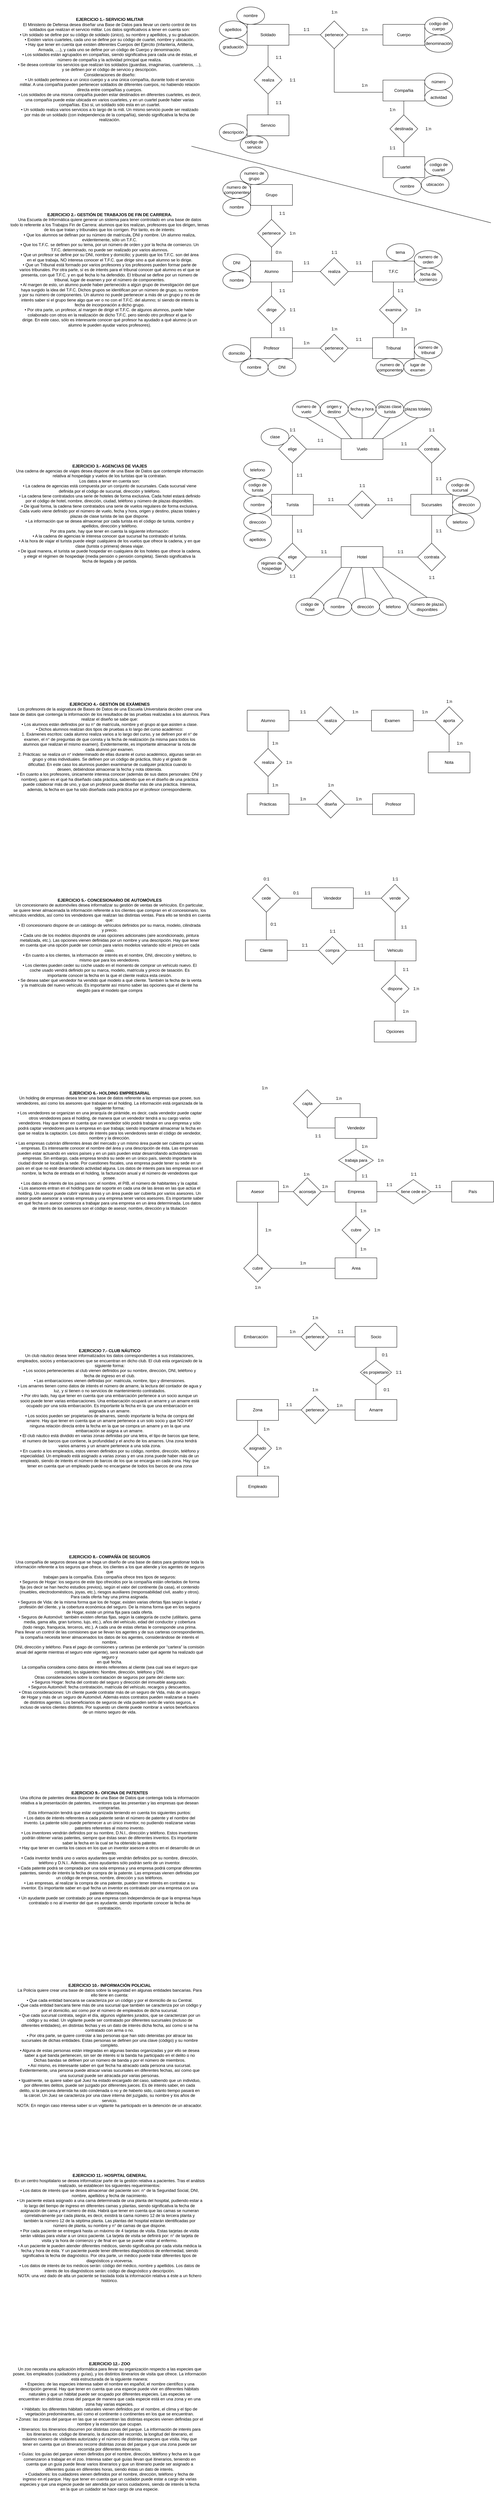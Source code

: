 <mxfile version="22.0.2" type="github">
  <diagram name="Página-1" id="uNB5pEVy93Rb7bBBWzrT">
    <mxGraphModel dx="2261" dy="795" grid="1" gridSize="10" guides="1" tooltips="1" connect="1" arrows="1" fold="1" page="1" pageScale="1" pageWidth="827" pageHeight="1169" math="0" shadow="0">
      <root>
        <mxCell id="0" />
        <mxCell id="1" parent="0" />
        <mxCell id="KOK08FNY_vB4uzNQ2yjn-1" value="&lt;b&gt;EJERCICIO 1.- SERVICIO MILITAR&lt;/b&gt;&lt;br&gt;El Ministerio de Defensa desea diseñar una Base de Datos para llevar un cierto control de los&lt;br&gt;soldados que realizan el servicio militar. Los datos significativos a tener en cuenta son:&lt;br&gt;• Un soldado se define por su código de soldado (único), su nombre y apellidos, y su graduación.&lt;br&gt;• Existen varios cuarteles, cada uno se define por su código de cuartel, nombre y ubicación.&lt;br&gt;• Hay que tener en cuenta que existen diferentes Cuerpos del Ejército (Infantería, Artillería,&lt;br&gt;Armada, ....), y cada uno se define por un código de Cuerpo y denominación.&lt;br&gt;• Los soldados están agrupados en compañías, siendo significativa para cada una de éstas, el&lt;br&gt;número de compañía y la actividad principal que realiza.&lt;br&gt;• Se desea controlar los servicios que realizan los soldados (guardias, imaginarias, cuarteleros, ...),&lt;br&gt;y se definen por el código de servicio y descripción.&lt;br&gt;Consideraciones de diseño:&lt;br&gt;• Un soldado pertenece a un único cuerpo y a una única compañía, durante todo el servicio&lt;br&gt;militar. A una compañía pueden pertenecer soldados de diferentes cuerpos, no habiendo relación&lt;br&gt;directa entre compañías y cuerpos.&lt;br&gt;• Los soldados de una misma compañía pueden estar destinados en diferentes cuarteles, es decir,&lt;br&gt;una compañía puede estar ubicada en varios cuarteles, y en un cuartel puede haber varias&lt;br&gt;compañías. Eso si, un soldado sólo esta en un cuartel.&lt;br&gt;• Un soldado realiza varios servicios a lo largo de la mili. Un mismo servicio puede ser realizado&lt;br&gt;por más de un soldado (con independencia de la compañía), siendo significativa la fecha de&lt;br&gt;realización." style="text;html=1;strokeColor=none;fillColor=none;align=center;verticalAlign=middle;whiteSpace=wrap;rounded=0;" vertex="1" parent="1">
          <mxGeometry x="-290" y="40" width="570" height="400" as="geometry" />
        </mxCell>
        <mxCell id="KOK08FNY_vB4uzNQ2yjn-10" style="edgeStyle=orthogonalEdgeStyle;rounded=0;orthogonalLoop=1;jettySize=auto;html=1;entryX=0;entryY=0.5;entryDx=0;entryDy=0;endArrow=none;endFill=0;" edge="1" parent="1" source="KOK08FNY_vB4uzNQ2yjn-2" target="KOK08FNY_vB4uzNQ2yjn-9">
          <mxGeometry relative="1" as="geometry" />
        </mxCell>
        <mxCell id="KOK08FNY_vB4uzNQ2yjn-23" style="edgeStyle=orthogonalEdgeStyle;rounded=0;orthogonalLoop=1;jettySize=auto;html=1;entryX=0.5;entryY=0;entryDx=0;entryDy=0;endArrow=none;endFill=0;" edge="1" parent="1" source="KOK08FNY_vB4uzNQ2yjn-2" target="KOK08FNY_vB4uzNQ2yjn-22">
          <mxGeometry relative="1" as="geometry" />
        </mxCell>
        <mxCell id="KOK08FNY_vB4uzNQ2yjn-2" value="Soldado" style="rounded=0;whiteSpace=wrap;html=1;" vertex="1" parent="1">
          <mxGeometry x="390" y="110" width="120" height="60" as="geometry" />
        </mxCell>
        <mxCell id="KOK08FNY_vB4uzNQ2yjn-3" value="Cuartel" style="rounded=0;whiteSpace=wrap;html=1;" vertex="1" parent="1">
          <mxGeometry x="780" y="490" width="120" height="60" as="geometry" />
        </mxCell>
        <mxCell id="KOK08FNY_vB4uzNQ2yjn-20" style="edgeStyle=orthogonalEdgeStyle;rounded=0;orthogonalLoop=1;jettySize=auto;html=1;entryX=0.5;entryY=0;entryDx=0;entryDy=0;endArrow=none;endFill=0;" edge="1" parent="1" source="KOK08FNY_vB4uzNQ2yjn-4" target="KOK08FNY_vB4uzNQ2yjn-19">
          <mxGeometry relative="1" as="geometry" />
        </mxCell>
        <mxCell id="KOK08FNY_vB4uzNQ2yjn-4" value="Compañia" style="rounded=0;whiteSpace=wrap;html=1;" vertex="1" parent="1">
          <mxGeometry x="780" y="270" width="120" height="60" as="geometry" />
        </mxCell>
        <mxCell id="KOK08FNY_vB4uzNQ2yjn-6" value="Servicio" style="rounded=0;whiteSpace=wrap;html=1;" vertex="1" parent="1">
          <mxGeometry x="390" y="370" width="120" height="60" as="geometry" />
        </mxCell>
        <mxCell id="KOK08FNY_vB4uzNQ2yjn-7" value="Cuerpo" style="rounded=0;whiteSpace=wrap;html=1;" vertex="1" parent="1">
          <mxGeometry x="780" y="110" width="120" height="60" as="geometry" />
        </mxCell>
        <mxCell id="KOK08FNY_vB4uzNQ2yjn-12" style="edgeStyle=orthogonalEdgeStyle;rounded=0;orthogonalLoop=1;jettySize=auto;html=1;entryX=0;entryY=0.5;entryDx=0;entryDy=0;endArrow=none;endFill=0;" edge="1" parent="1" source="KOK08FNY_vB4uzNQ2yjn-9" target="KOK08FNY_vB4uzNQ2yjn-7">
          <mxGeometry relative="1" as="geometry" />
        </mxCell>
        <mxCell id="KOK08FNY_vB4uzNQ2yjn-13" style="edgeStyle=orthogonalEdgeStyle;rounded=0;orthogonalLoop=1;jettySize=auto;html=1;entryX=0;entryY=0.5;entryDx=0;entryDy=0;endArrow=none;endFill=0;" edge="1" parent="1" target="KOK08FNY_vB4uzNQ2yjn-4">
          <mxGeometry relative="1" as="geometry">
            <mxPoint x="640" y="175" as="sourcePoint" />
            <mxPoint x="790" y="305" as="targetPoint" />
            <Array as="points">
              <mxPoint x="640" y="305" />
              <mxPoint x="780" y="305" />
            </Array>
          </mxGeometry>
        </mxCell>
        <mxCell id="KOK08FNY_vB4uzNQ2yjn-9" value="pertenece" style="rhombus;whiteSpace=wrap;html=1;" vertex="1" parent="1">
          <mxGeometry x="600" y="100" width="80" height="80" as="geometry" />
        </mxCell>
        <mxCell id="KOK08FNY_vB4uzNQ2yjn-14" value="1:1" style="text;html=1;align=center;verticalAlign=middle;resizable=0;points=[];autosize=1;strokeColor=none;fillColor=none;" vertex="1" parent="1">
          <mxGeometry x="540" y="110" width="40" height="30" as="geometry" />
        </mxCell>
        <mxCell id="KOK08FNY_vB4uzNQ2yjn-15" value="1:n" style="text;html=1;align=center;verticalAlign=middle;resizable=0;points=[];autosize=1;strokeColor=none;fillColor=none;" vertex="1" parent="1">
          <mxGeometry x="707" y="110" width="40" height="30" as="geometry" />
        </mxCell>
        <mxCell id="KOK08FNY_vB4uzNQ2yjn-16" value="1:n" style="text;html=1;align=center;verticalAlign=middle;resizable=0;points=[];autosize=1;strokeColor=none;fillColor=none;" vertex="1" parent="1">
          <mxGeometry x="707" y="270" width="40" height="30" as="geometry" />
        </mxCell>
        <mxCell id="KOK08FNY_vB4uzNQ2yjn-21" style="edgeStyle=orthogonalEdgeStyle;rounded=0;orthogonalLoop=1;jettySize=auto;html=1;endArrow=none;endFill=0;" edge="1" parent="1" source="KOK08FNY_vB4uzNQ2yjn-19" target="KOK08FNY_vB4uzNQ2yjn-3">
          <mxGeometry relative="1" as="geometry" />
        </mxCell>
        <mxCell id="KOK08FNY_vB4uzNQ2yjn-19" value="destinada" style="rhombus;whiteSpace=wrap;html=1;" vertex="1" parent="1">
          <mxGeometry x="800" y="370" width="80" height="80" as="geometry" />
        </mxCell>
        <mxCell id="KOK08FNY_vB4uzNQ2yjn-24" style="edgeStyle=orthogonalEdgeStyle;rounded=0;orthogonalLoop=1;jettySize=auto;html=1;endArrow=none;endFill=0;" edge="1" parent="1" source="KOK08FNY_vB4uzNQ2yjn-22" target="KOK08FNY_vB4uzNQ2yjn-6">
          <mxGeometry relative="1" as="geometry" />
        </mxCell>
        <mxCell id="KOK08FNY_vB4uzNQ2yjn-22" value="realiza" style="rhombus;whiteSpace=wrap;html=1;" vertex="1" parent="1">
          <mxGeometry x="410" y="230" width="80" height="80" as="geometry" />
        </mxCell>
        <mxCell id="KOK08FNY_vB4uzNQ2yjn-25" value="1:n" style="text;html=1;align=center;verticalAlign=middle;resizable=0;points=[];autosize=1;strokeColor=none;fillColor=none;" vertex="1" parent="1">
          <mxGeometry x="620" y="60" width="40" height="30" as="geometry" />
        </mxCell>
        <mxCell id="KOK08FNY_vB4uzNQ2yjn-26" value="1:1" style="text;html=1;align=center;verticalAlign=middle;resizable=0;points=[];autosize=1;strokeColor=none;fillColor=none;" vertex="1" parent="1">
          <mxGeometry x="460" y="190" width="40" height="30" as="geometry" />
        </mxCell>
        <mxCell id="KOK08FNY_vB4uzNQ2yjn-27" value="1:1" style="text;html=1;align=center;verticalAlign=middle;resizable=0;points=[];autosize=1;strokeColor=none;fillColor=none;" vertex="1" parent="1">
          <mxGeometry x="460" y="320" width="40" height="30" as="geometry" />
        </mxCell>
        <mxCell id="KOK08FNY_vB4uzNQ2yjn-30" value="1:1" style="text;html=1;align=center;verticalAlign=middle;resizable=0;points=[];autosize=1;strokeColor=none;fillColor=none;" vertex="1" parent="1">
          <mxGeometry x="500" y="255" width="40" height="30" as="geometry" />
        </mxCell>
        <mxCell id="KOK08FNY_vB4uzNQ2yjn-31" value="1:n" style="text;html=1;align=center;verticalAlign=middle;resizable=0;points=[];autosize=1;strokeColor=none;fillColor=none;" vertex="1" parent="1">
          <mxGeometry x="787" y="340" width="40" height="30" as="geometry" />
        </mxCell>
        <mxCell id="KOK08FNY_vB4uzNQ2yjn-32" value="1:1" style="text;html=1;align=center;verticalAlign=middle;resizable=0;points=[];autosize=1;strokeColor=none;fillColor=none;" vertex="1" parent="1">
          <mxGeometry x="787" y="450" width="40" height="30" as="geometry" />
        </mxCell>
        <mxCell id="KOK08FNY_vB4uzNQ2yjn-33" value="1:n" style="text;html=1;align=center;verticalAlign=middle;resizable=0;points=[];autosize=1;strokeColor=none;fillColor=none;" vertex="1" parent="1">
          <mxGeometry x="890" y="395" width="40" height="30" as="geometry" />
        </mxCell>
        <mxCell id="KOK08FNY_vB4uzNQ2yjn-35" value="descripción" style="ellipse;whiteSpace=wrap;html=1;" vertex="1" parent="1">
          <mxGeometry x="310" y="395" width="80" height="50" as="geometry" />
        </mxCell>
        <mxCell id="KOK08FNY_vB4uzNQ2yjn-36" value="codigo de servicio" style="ellipse;whiteSpace=wrap;html=1;" vertex="1" parent="1">
          <mxGeometry x="370" y="430" width="80" height="50" as="geometry" />
        </mxCell>
        <mxCell id="KOK08FNY_vB4uzNQ2yjn-37" value="actividad" style="ellipse;whiteSpace=wrap;html=1;" vertex="1" parent="1">
          <mxGeometry x="900" y="295" width="80" height="50" as="geometry" />
        </mxCell>
        <mxCell id="KOK08FNY_vB4uzNQ2yjn-38" value="número" style="ellipse;whiteSpace=wrap;html=1;" vertex="1" parent="1">
          <mxGeometry x="900" y="250" width="80" height="50" as="geometry" />
        </mxCell>
        <mxCell id="KOK08FNY_vB4uzNQ2yjn-39" value="denominación" style="ellipse;whiteSpace=wrap;html=1;" vertex="1" parent="1">
          <mxGeometry x="900" y="140" width="80" height="50" as="geometry" />
        </mxCell>
        <mxCell id="KOK08FNY_vB4uzNQ2yjn-40" value="codigo del cuerpo" style="ellipse;whiteSpace=wrap;html=1;" vertex="1" parent="1">
          <mxGeometry x="900" y="90" width="80" height="50" as="geometry" />
        </mxCell>
        <mxCell id="KOK08FNY_vB4uzNQ2yjn-41" value="ubicación" style="ellipse;whiteSpace=wrap;html=1;" vertex="1" parent="1">
          <mxGeometry x="890" y="545" width="80" height="50" as="geometry" />
        </mxCell>
        <mxCell id="KOK08FNY_vB4uzNQ2yjn-42" value="nombre" style="ellipse;whiteSpace=wrap;html=1;" vertex="1" parent="1">
          <mxGeometry x="810" y="550" width="80" height="50" as="geometry" />
        </mxCell>
        <mxCell id="KOK08FNY_vB4uzNQ2yjn-43" value="codigo de cuartel" style="ellipse;whiteSpace=wrap;html=1;" vertex="1" parent="1">
          <mxGeometry x="900" y="495" width="80" height="50" as="geometry" />
        </mxCell>
        <mxCell id="KOK08FNY_vB4uzNQ2yjn-44" value="graduación" style="ellipse;whiteSpace=wrap;html=1;" vertex="1" parent="1">
          <mxGeometry x="310" y="150" width="80" height="50" as="geometry" />
        </mxCell>
        <mxCell id="KOK08FNY_vB4uzNQ2yjn-45" value="apellidos" style="ellipse;whiteSpace=wrap;html=1;" vertex="1" parent="1">
          <mxGeometry x="310" y="100" width="80" height="50" as="geometry" />
        </mxCell>
        <mxCell id="KOK08FNY_vB4uzNQ2yjn-46" value="nombre" style="ellipse;whiteSpace=wrap;html=1;" vertex="1" parent="1">
          <mxGeometry x="360" y="60" width="80" height="50" as="geometry" />
        </mxCell>
        <mxCell id="KOK08FNY_vB4uzNQ2yjn-48" value="&lt;b&gt;EJERCICIO 2.- GESTIÓN DE TRABAJOS DE FIN DE CARRERA.&lt;/b&gt;&lt;br&gt;Una Escuela de Informática quiere generar un sistema para tener controlado en una base de datos&lt;br&gt;todo lo referente a los Trabajos Fin de Carrera: alumnos que los realizan, profesores que los dirigen, temas&lt;br&gt;de los que tratan y tribunales que los corrigen. Por tanto, es de interés:&lt;br&gt;• Que los alumnos se definan por su número de matrícula, DNI y nombre. Un alumno realiza,&lt;br&gt;evidentemente, sólo un T.F.C.&lt;br&gt;• Que los T.F.C. se definen por su tema, por un número de orden y por la fecha de comienzo. Un&lt;br&gt;T.F.C. determinado, no puede ser realizado por varios alumnos.&lt;br&gt;• Que un profesor se define por su DNI, nombre y domicilio; y puesto que los T.F.C. son del área&lt;br&gt;en el que trabaja, NO interesa conocer el T.F.C. que dirige sino a qué alumno se lo dirige.&lt;br&gt;• Que un Tribunal está formado por varios profesores y los profesores pueden formar parte de&lt;br&gt;varios tribunales. Por otra parte, sí es de interés para el tribunal conocer qué alumno es el que se&lt;br&gt;presenta, con qué T.F.C. y en qué fecha lo ha defendido. El tribunal se define por un número de&lt;br&gt;tribunal, lugar de examen y por el número de componentes.&lt;br&gt;• Al margen de esto, un alumno puede haber pertenecido a algún grupo de investigación del que&lt;br&gt;haya surgido la idea del T.F.C. Dichos grupos se identifican por un número de grupo, su nombre&lt;br&gt;y por su número de componentes. Un alumno no puede pertenecer a más de un grupo y no es de&lt;br&gt;interés saber si el grupo tiene algo que ver o no con el T.F.C. del alumno; sí siendo de interés la&lt;br&gt;fecha de incorporación a dicho grupo.&lt;br&gt;• Por otra parte, un profesor, al margen de dirigir el T.F.C. de algunos alumnos, puede haber&lt;br&gt;colaborado con otros en la realización de dicho T.F.C. pero siendo otro profesor el que lo&lt;br&gt;dirige. En este caso, sólo es interesante conocer qué profesor ha ayudado a qué alumno (a un&lt;br&gt;alumno le pueden ayudar varios profesores)." style="text;html=1;strokeColor=none;fillColor=none;align=center;verticalAlign=middle;whiteSpace=wrap;rounded=0;" vertex="1" parent="1">
          <mxGeometry x="-295" y="630" width="580" height="370" as="geometry" />
        </mxCell>
        <mxCell id="KOK08FNY_vB4uzNQ2yjn-52" style="edgeStyle=orthogonalEdgeStyle;rounded=0;orthogonalLoop=1;jettySize=auto;html=1;endArrow=none;endFill=0;" edge="1" parent="1" source="KOK08FNY_vB4uzNQ2yjn-49" target="KOK08FNY_vB4uzNQ2yjn-51">
          <mxGeometry relative="1" as="geometry" />
        </mxCell>
        <mxCell id="KOK08FNY_vB4uzNQ2yjn-60" style="edgeStyle=orthogonalEdgeStyle;rounded=0;orthogonalLoop=1;jettySize=auto;html=1;endArrow=none;endFill=0;" edge="1" parent="1" source="KOK08FNY_vB4uzNQ2yjn-49" target="KOK08FNY_vB4uzNQ2yjn-59">
          <mxGeometry relative="1" as="geometry" />
        </mxCell>
        <mxCell id="KOK08FNY_vB4uzNQ2yjn-49" value="Alumno" style="rounded=0;whiteSpace=wrap;html=1;" vertex="1" parent="1">
          <mxGeometry x="400" y="790" width="120" height="60" as="geometry" />
        </mxCell>
        <mxCell id="KOK08FNY_vB4uzNQ2yjn-72" style="edgeStyle=orthogonalEdgeStyle;rounded=0;orthogonalLoop=1;jettySize=auto;html=1;endArrow=none;endFill=0;" edge="1" parent="1" source="KOK08FNY_vB4uzNQ2yjn-50" target="KOK08FNY_vB4uzNQ2yjn-71">
          <mxGeometry relative="1" as="geometry" />
        </mxCell>
        <mxCell id="KOK08FNY_vB4uzNQ2yjn-50" value="T.F.C" style="rounded=0;whiteSpace=wrap;html=1;" vertex="1" parent="1">
          <mxGeometry x="750" y="790" width="120" height="60" as="geometry" />
        </mxCell>
        <mxCell id="KOK08FNY_vB4uzNQ2yjn-53" style="edgeStyle=orthogonalEdgeStyle;rounded=0;orthogonalLoop=1;jettySize=auto;html=1;endArrow=none;endFill=0;" edge="1" parent="1" source="KOK08FNY_vB4uzNQ2yjn-51" target="KOK08FNY_vB4uzNQ2yjn-50">
          <mxGeometry relative="1" as="geometry" />
        </mxCell>
        <mxCell id="KOK08FNY_vB4uzNQ2yjn-51" value="realiza" style="rhombus;whiteSpace=wrap;html=1;" vertex="1" parent="1">
          <mxGeometry x="600" y="780" width="80" height="80" as="geometry" />
        </mxCell>
        <mxCell id="KOK08FNY_vB4uzNQ2yjn-54" value="1:1" style="text;html=1;align=center;verticalAlign=middle;resizable=0;points=[];autosize=1;strokeColor=none;fillColor=none;" vertex="1" parent="1">
          <mxGeometry x="620" y="750" width="40" height="30" as="geometry" />
        </mxCell>
        <mxCell id="KOK08FNY_vB4uzNQ2yjn-55" value="1:1" style="text;html=1;align=center;verticalAlign=middle;resizable=0;points=[];autosize=1;strokeColor=none;fillColor=none;" vertex="1" parent="1">
          <mxGeometry x="540" y="780" width="40" height="30" as="geometry" />
        </mxCell>
        <mxCell id="KOK08FNY_vB4uzNQ2yjn-56" value="1:1" style="text;html=1;align=center;verticalAlign=middle;resizable=0;points=[];autosize=1;strokeColor=none;fillColor=none;" vertex="1" parent="1">
          <mxGeometry x="690" y="780" width="40" height="30" as="geometry" />
        </mxCell>
        <mxCell id="KOK08FNY_vB4uzNQ2yjn-67" style="edgeStyle=orthogonalEdgeStyle;rounded=0;orthogonalLoop=1;jettySize=auto;html=1;entryX=0.5;entryY=1;entryDx=0;entryDy=0;endArrow=none;endFill=0;" edge="1" parent="1" source="KOK08FNY_vB4uzNQ2yjn-57" target="KOK08FNY_vB4uzNQ2yjn-66">
          <mxGeometry relative="1" as="geometry" />
        </mxCell>
        <mxCell id="KOK08FNY_vB4uzNQ2yjn-57" value="Profesor" style="rounded=0;whiteSpace=wrap;html=1;" vertex="1" parent="1">
          <mxGeometry x="400" y="1010" width="120" height="60" as="geometry" />
        </mxCell>
        <mxCell id="KOK08FNY_vB4uzNQ2yjn-58" value="Grupo" style="rounded=0;whiteSpace=wrap;html=1;" vertex="1" parent="1">
          <mxGeometry x="400" y="570" width="120" height="60" as="geometry" />
        </mxCell>
        <mxCell id="KOK08FNY_vB4uzNQ2yjn-61" style="edgeStyle=orthogonalEdgeStyle;rounded=0;orthogonalLoop=1;jettySize=auto;html=1;entryX=0.5;entryY=1;entryDx=0;entryDy=0;endArrow=none;endFill=0;" edge="1" parent="1" source="KOK08FNY_vB4uzNQ2yjn-59" target="KOK08FNY_vB4uzNQ2yjn-58">
          <mxGeometry relative="1" as="geometry" />
        </mxCell>
        <mxCell id="KOK08FNY_vB4uzNQ2yjn-59" value="pertenece" style="rhombus;whiteSpace=wrap;html=1;" vertex="1" parent="1">
          <mxGeometry x="420" y="670" width="80" height="80" as="geometry" />
        </mxCell>
        <mxCell id="KOK08FNY_vB4uzNQ2yjn-62" value="1:n" style="text;html=1;align=center;verticalAlign=middle;resizable=0;points=[];autosize=1;strokeColor=none;fillColor=none;" vertex="1" parent="1">
          <mxGeometry x="500" y="695" width="40" height="30" as="geometry" />
        </mxCell>
        <mxCell id="KOK08FNY_vB4uzNQ2yjn-63" value="0:n" style="text;html=1;align=center;verticalAlign=middle;resizable=0;points=[];autosize=1;strokeColor=none;fillColor=none;" vertex="1" parent="1">
          <mxGeometry x="460" y="750" width="40" height="30" as="geometry" />
        </mxCell>
        <mxCell id="KOK08FNY_vB4uzNQ2yjn-65" value="1:1" style="text;html=1;align=center;verticalAlign=middle;resizable=0;points=[];autosize=1;strokeColor=none;fillColor=none;" vertex="1" parent="1">
          <mxGeometry x="470" y="638" width="40" height="30" as="geometry" />
        </mxCell>
        <mxCell id="KOK08FNY_vB4uzNQ2yjn-68" style="edgeStyle=orthogonalEdgeStyle;rounded=0;orthogonalLoop=1;jettySize=auto;html=1;entryX=0.5;entryY=1;entryDx=0;entryDy=0;endArrow=none;endFill=0;" edge="1" parent="1" source="KOK08FNY_vB4uzNQ2yjn-66" target="KOK08FNY_vB4uzNQ2yjn-49">
          <mxGeometry relative="1" as="geometry" />
        </mxCell>
        <mxCell id="KOK08FNY_vB4uzNQ2yjn-66" value="dirige" style="rhombus;whiteSpace=wrap;html=1;" vertex="1" parent="1">
          <mxGeometry x="420" y="890" width="80" height="80" as="geometry" />
        </mxCell>
        <mxCell id="KOK08FNY_vB4uzNQ2yjn-75" style="edgeStyle=orthogonalEdgeStyle;rounded=0;orthogonalLoop=1;jettySize=auto;html=1;entryX=1;entryY=0.5;entryDx=0;entryDy=0;endArrow=none;endFill=0;" edge="1" parent="1" source="KOK08FNY_vB4uzNQ2yjn-69" target="KOK08FNY_vB4uzNQ2yjn-57">
          <mxGeometry relative="1" as="geometry" />
        </mxCell>
        <mxCell id="KOK08FNY_vB4uzNQ2yjn-69" value="pertenece" style="rhombus;whiteSpace=wrap;html=1;" vertex="1" parent="1">
          <mxGeometry x="600" y="1000" width="80" height="80" as="geometry" />
        </mxCell>
        <mxCell id="KOK08FNY_vB4uzNQ2yjn-74" style="edgeStyle=orthogonalEdgeStyle;rounded=0;orthogonalLoop=1;jettySize=auto;html=1;endArrow=none;endFill=0;" edge="1" parent="1" source="KOK08FNY_vB4uzNQ2yjn-70" target="KOK08FNY_vB4uzNQ2yjn-69">
          <mxGeometry relative="1" as="geometry" />
        </mxCell>
        <mxCell id="KOK08FNY_vB4uzNQ2yjn-70" value="Tribunal" style="rounded=0;whiteSpace=wrap;html=1;" vertex="1" parent="1">
          <mxGeometry x="750" y="1010" width="120" height="60" as="geometry" />
        </mxCell>
        <mxCell id="KOK08FNY_vB4uzNQ2yjn-73" style="edgeStyle=orthogonalEdgeStyle;rounded=0;orthogonalLoop=1;jettySize=auto;html=1;entryX=0.5;entryY=0;entryDx=0;entryDy=0;endArrow=none;endFill=0;" edge="1" parent="1" source="KOK08FNY_vB4uzNQ2yjn-71" target="KOK08FNY_vB4uzNQ2yjn-70">
          <mxGeometry relative="1" as="geometry" />
        </mxCell>
        <mxCell id="KOK08FNY_vB4uzNQ2yjn-71" value="examina" style="rhombus;whiteSpace=wrap;html=1;" vertex="1" parent="1">
          <mxGeometry x="770" y="890" width="80" height="80" as="geometry" />
        </mxCell>
        <mxCell id="KOK08FNY_vB4uzNQ2yjn-77" value="1:1" style="text;html=1;align=center;verticalAlign=middle;resizable=0;points=[];autosize=1;strokeColor=none;fillColor=none;" vertex="1" parent="1">
          <mxGeometry x="470" y="970" width="40" height="30" as="geometry" />
        </mxCell>
        <mxCell id="KOK08FNY_vB4uzNQ2yjn-78" value="1:1" style="text;html=1;align=center;verticalAlign=middle;resizable=0;points=[];autosize=1;strokeColor=none;fillColor=none;" vertex="1" parent="1">
          <mxGeometry x="810" y="860" width="40" height="30" as="geometry" />
        </mxCell>
        <mxCell id="KOK08FNY_vB4uzNQ2yjn-79" value="1:n" style="text;html=1;align=center;verticalAlign=middle;resizable=0;points=[];autosize=1;strokeColor=none;fillColor=none;" vertex="1" parent="1">
          <mxGeometry x="820" y="970" width="40" height="30" as="geometry" />
        </mxCell>
        <mxCell id="KOK08FNY_vB4uzNQ2yjn-80" value="1:n" style="text;html=1;align=center;verticalAlign=middle;resizable=0;points=[];autosize=1;strokeColor=none;fillColor=none;" vertex="1" parent="1">
          <mxGeometry x="860" y="915" width="40" height="30" as="geometry" />
        </mxCell>
        <mxCell id="KOK08FNY_vB4uzNQ2yjn-81" value="1:n" style="text;html=1;align=center;verticalAlign=middle;resizable=0;points=[];autosize=1;strokeColor=none;fillColor=none;" vertex="1" parent="1">
          <mxGeometry x="540" y="1010" width="40" height="30" as="geometry" />
        </mxCell>
        <mxCell id="KOK08FNY_vB4uzNQ2yjn-82" value="1:1" style="text;html=1;align=center;verticalAlign=middle;resizable=0;points=[];autosize=1;strokeColor=none;fillColor=none;" vertex="1" parent="1">
          <mxGeometry x="690" y="1000" width="40" height="30" as="geometry" />
        </mxCell>
        <mxCell id="KOK08FNY_vB4uzNQ2yjn-83" value="1:n" style="text;html=1;align=center;verticalAlign=middle;resizable=0;points=[];autosize=1;strokeColor=none;fillColor=none;" vertex="1" parent="1">
          <mxGeometry x="620" y="970" width="40" height="30" as="geometry" />
        </mxCell>
        <mxCell id="KOK08FNY_vB4uzNQ2yjn-84" value="1:1" style="text;html=1;align=center;verticalAlign=middle;resizable=0;points=[];autosize=1;strokeColor=none;fillColor=none;" vertex="1" parent="1">
          <mxGeometry x="470" y="860" width="40" height="30" as="geometry" />
        </mxCell>
        <mxCell id="KOK08FNY_vB4uzNQ2yjn-85" value="1:1" style="text;html=1;align=center;verticalAlign=middle;resizable=0;points=[];autosize=1;strokeColor=none;fillColor=none;" vertex="1" parent="1">
          <mxGeometry x="500" y="915" width="40" height="30" as="geometry" />
        </mxCell>
        <mxCell id="KOK08FNY_vB4uzNQ2yjn-86" value="numero de componentes" style="ellipse;whiteSpace=wrap;html=1;" vertex="1" parent="1">
          <mxGeometry x="760" y="1070" width="80" height="50" as="geometry" />
        </mxCell>
        <mxCell id="KOK08FNY_vB4uzNQ2yjn-87" value="lugar de examen" style="ellipse;whiteSpace=wrap;html=1;" vertex="1" parent="1">
          <mxGeometry x="840" y="1070" width="80" height="50" as="geometry" />
        </mxCell>
        <mxCell id="KOK08FNY_vB4uzNQ2yjn-88" value="número de tribunal" style="ellipse;whiteSpace=wrap;html=1;" vertex="1" parent="1">
          <mxGeometry x="870" y="1020" width="80" height="50" as="geometry" />
        </mxCell>
        <mxCell id="KOK08FNY_vB4uzNQ2yjn-89" value="domicilio" style="ellipse;whiteSpace=wrap;html=1;" vertex="1" parent="1">
          <mxGeometry x="320" y="1030" width="80" height="50" as="geometry" />
        </mxCell>
        <mxCell id="KOK08FNY_vB4uzNQ2yjn-90" value="nombre" style="ellipse;whiteSpace=wrap;html=1;" vertex="1" parent="1">
          <mxGeometry x="370" y="1070" width="80" height="50" as="geometry" />
        </mxCell>
        <mxCell id="KOK08FNY_vB4uzNQ2yjn-91" value="DNI" style="ellipse;whiteSpace=wrap;html=1;" vertex="1" parent="1">
          <mxGeometry x="450" y="1070" width="80" height="50" as="geometry" />
        </mxCell>
        <mxCell id="KOK08FNY_vB4uzNQ2yjn-92" value="fecha de comienzo" style="ellipse;whiteSpace=wrap;html=1;" vertex="1" parent="1">
          <mxGeometry x="870" y="810" width="80" height="50" as="geometry" />
        </mxCell>
        <mxCell id="KOK08FNY_vB4uzNQ2yjn-93" value="numero de orden" style="ellipse;whiteSpace=wrap;html=1;" vertex="1" parent="1">
          <mxGeometry x="870" y="760" width="80" height="50" as="geometry" />
        </mxCell>
        <mxCell id="KOK08FNY_vB4uzNQ2yjn-94" value="tema" style="ellipse;whiteSpace=wrap;html=1;" vertex="1" parent="1">
          <mxGeometry x="790" y="740" width="80" height="50" as="geometry" />
        </mxCell>
        <mxCell id="KOK08FNY_vB4uzNQ2yjn-95" value="nombre" style="ellipse;whiteSpace=wrap;html=1;" vertex="1" parent="1">
          <mxGeometry x="320" y="820" width="80" height="50" as="geometry" />
        </mxCell>
        <mxCell id="KOK08FNY_vB4uzNQ2yjn-96" value="DNI" style="ellipse;whiteSpace=wrap;html=1;" vertex="1" parent="1">
          <mxGeometry x="320" y="770" width="80" height="50" as="geometry" />
        </mxCell>
        <mxCell id="KOK08FNY_vB4uzNQ2yjn-98" value="nombre" style="ellipse;whiteSpace=wrap;html=1;" vertex="1" parent="1">
          <mxGeometry x="320" y="610" width="80" height="50" as="geometry" />
        </mxCell>
        <mxCell id="KOK08FNY_vB4uzNQ2yjn-99" value="numero de grupo" style="ellipse;whiteSpace=wrap;html=1;" vertex="1" parent="1">
          <mxGeometry x="370" y="520" width="80" height="50" as="geometry" />
        </mxCell>
        <mxCell id="KOK08FNY_vB4uzNQ2yjn-101" value="numero de componentes" style="ellipse;whiteSpace=wrap;html=1;" vertex="1" parent="1">
          <mxGeometry x="320" y="560" width="80" height="50" as="geometry" />
        </mxCell>
        <mxCell id="KOK08FNY_vB4uzNQ2yjn-102" value="" style="endArrow=none;html=1;rounded=0;" edge="1" parent="1">
          <mxGeometry width="50" height="50" relative="1" as="geometry">
            <mxPoint x="230" y="460" as="sourcePoint" />
            <mxPoint x="1090" y="680" as="targetPoint" />
          </mxGeometry>
        </mxCell>
        <mxCell id="KOK08FNY_vB4uzNQ2yjn-103" value="&lt;b&gt;EJERCICIO 3.- AGENCIAS DE VIAJES&lt;/b&gt;&lt;br&gt;Una cadena de agencias de viajes desea disponer de una Base de Datos que contemple información&lt;br&gt;relativa al hospedaje y vuelos de los turistas que la contratan.&lt;br&gt;Los datos a tener en cuenta son:&lt;br&gt;• La cadena de agencias está compuesta por un conjunto de sucursales. Cada sucursal viene&lt;br&gt;definida por el código de sucursal, dirección y teléfono.&lt;br&gt;• La cadena tiene contratados una serie de hoteles de forma exclusiva. Cada hotel estará definido&lt;br&gt;por el código de hotel, nombre, dirección, ciudad, teléfono y número de plazas disponibles.&lt;br&gt;• De igual forma, la cadena tiene contratados una serie de vuelos regulares de forma exclusiva.&lt;br&gt;Cada vuelo viene definido por el número de vuelo, fecha y hora, origen y destino, plazas totales y&lt;br&gt;plazas de clase turista de las que dispone.&lt;br&gt;• La información que se desea almacenar por cada turista es el código de turista, nombre y&lt;br&gt;apellidos, dirección y teléfono.&lt;br&gt;Por otra parte, hay que tener en cuenta la siguiente información:&lt;br&gt;• A la cadena de agencias le interesa conocer que sucursal ha contratado el turista.&lt;br&gt;• A la hora de viajar el turista puede elegir cualquiera de los vuelos que ofrece la cadena, y en que&lt;br&gt;clase (turista o primera) desea viajar.&lt;br&gt;• De igual manera, el turista se puede hospedar en cualquiera de los hoteles que ofrece la cadena,&lt;br&gt;y elegir el régimen de hospedaje (media pensión o pensión completa). Siendo significativa la&lt;br&gt;fecha de llegada y de partida." style="text;html=1;strokeColor=none;fillColor=none;align=center;verticalAlign=middle;whiteSpace=wrap;rounded=0;" vertex="1" parent="1">
          <mxGeometry x="-285" y="1330" width="560" height="370" as="geometry" />
        </mxCell>
        <mxCell id="KOK08FNY_vB4uzNQ2yjn-118" style="edgeStyle=orthogonalEdgeStyle;rounded=0;orthogonalLoop=1;jettySize=auto;html=1;entryX=0.5;entryY=1;entryDx=0;entryDy=0;endArrow=none;endFill=0;" edge="1" parent="1" source="KOK08FNY_vB4uzNQ2yjn-104" target="KOK08FNY_vB4uzNQ2yjn-115">
          <mxGeometry relative="1" as="geometry" />
        </mxCell>
        <mxCell id="KOK08FNY_vB4uzNQ2yjn-104" value="Sucursales" style="rounded=0;whiteSpace=wrap;html=1;" vertex="1" parent="1">
          <mxGeometry x="860" y="1460" width="120" height="60" as="geometry" />
        </mxCell>
        <mxCell id="KOK08FNY_vB4uzNQ2yjn-109" style="edgeStyle=orthogonalEdgeStyle;rounded=0;orthogonalLoop=1;jettySize=auto;html=1;entryX=0;entryY=0.5;entryDx=0;entryDy=0;endArrow=none;endFill=0;" edge="1" parent="1" source="KOK08FNY_vB4uzNQ2yjn-105" target="KOK08FNY_vB4uzNQ2yjn-108">
          <mxGeometry relative="1" as="geometry" />
        </mxCell>
        <mxCell id="KOK08FNY_vB4uzNQ2yjn-121" style="edgeStyle=orthogonalEdgeStyle;rounded=0;orthogonalLoop=1;jettySize=auto;html=1;endArrow=none;endFill=0;" edge="1" parent="1" source="KOK08FNY_vB4uzNQ2yjn-105" target="KOK08FNY_vB4uzNQ2yjn-120">
          <mxGeometry relative="1" as="geometry" />
        </mxCell>
        <mxCell id="KOK08FNY_vB4uzNQ2yjn-105" value="Turista" style="rounded=0;whiteSpace=wrap;html=1;" vertex="1" parent="1">
          <mxGeometry x="460" y="1460" width="120" height="60" as="geometry" />
        </mxCell>
        <mxCell id="KOK08FNY_vB4uzNQ2yjn-125" style="edgeStyle=orthogonalEdgeStyle;rounded=0;orthogonalLoop=1;jettySize=auto;html=1;endArrow=none;endFill=0;" edge="1" parent="1" source="KOK08FNY_vB4uzNQ2yjn-106" target="KOK08FNY_vB4uzNQ2yjn-124">
          <mxGeometry relative="1" as="geometry" />
        </mxCell>
        <mxCell id="KOK08FNY_vB4uzNQ2yjn-106" value="Vuelo" style="rounded=0;whiteSpace=wrap;html=1;" vertex="1" parent="1">
          <mxGeometry x="660" y="1300" width="120" height="60" as="geometry" />
        </mxCell>
        <mxCell id="KOK08FNY_vB4uzNQ2yjn-116" style="edgeStyle=orthogonalEdgeStyle;rounded=0;orthogonalLoop=1;jettySize=auto;html=1;entryX=0;entryY=0.5;entryDx=0;entryDy=0;endArrow=none;endFill=0;" edge="1" parent="1" source="KOK08FNY_vB4uzNQ2yjn-107" target="KOK08FNY_vB4uzNQ2yjn-114">
          <mxGeometry relative="1" as="geometry" />
        </mxCell>
        <mxCell id="KOK08FNY_vB4uzNQ2yjn-107" value="Hotel" style="rounded=0;whiteSpace=wrap;html=1;" vertex="1" parent="1">
          <mxGeometry x="660" y="1610" width="120" height="60" as="geometry" />
        </mxCell>
        <mxCell id="KOK08FNY_vB4uzNQ2yjn-110" style="edgeStyle=orthogonalEdgeStyle;rounded=0;orthogonalLoop=1;jettySize=auto;html=1;entryX=0;entryY=0.5;entryDx=0;entryDy=0;endArrow=none;endFill=0;" edge="1" parent="1" source="KOK08FNY_vB4uzNQ2yjn-108" target="KOK08FNY_vB4uzNQ2yjn-104">
          <mxGeometry relative="1" as="geometry" />
        </mxCell>
        <mxCell id="KOK08FNY_vB4uzNQ2yjn-108" value="contrata" style="rhombus;whiteSpace=wrap;html=1;" vertex="1" parent="1">
          <mxGeometry x="680" y="1450" width="80" height="80" as="geometry" />
        </mxCell>
        <mxCell id="KOK08FNY_vB4uzNQ2yjn-111" value="1:1" style="text;html=1;align=center;verticalAlign=middle;resizable=0;points=[];autosize=1;strokeColor=none;fillColor=none;" vertex="1" parent="1">
          <mxGeometry x="700" y="1420" width="40" height="30" as="geometry" />
        </mxCell>
        <mxCell id="KOK08FNY_vB4uzNQ2yjn-112" value="1:1" style="text;html=1;align=center;verticalAlign=middle;resizable=0;points=[];autosize=1;strokeColor=none;fillColor=none;" vertex="1" parent="1">
          <mxGeometry x="610" y="1460" width="40" height="30" as="geometry" />
        </mxCell>
        <mxCell id="KOK08FNY_vB4uzNQ2yjn-113" value="1:1" style="text;html=1;align=center;verticalAlign=middle;resizable=0;points=[];autosize=1;strokeColor=none;fillColor=none;" vertex="1" parent="1">
          <mxGeometry x="780" y="1460" width="40" height="30" as="geometry" />
        </mxCell>
        <mxCell id="KOK08FNY_vB4uzNQ2yjn-117" style="edgeStyle=orthogonalEdgeStyle;rounded=0;orthogonalLoop=1;jettySize=auto;html=1;entryX=0.5;entryY=1;entryDx=0;entryDy=0;endArrow=none;endFill=0;" edge="1" parent="1" source="KOK08FNY_vB4uzNQ2yjn-114" target="KOK08FNY_vB4uzNQ2yjn-104">
          <mxGeometry relative="1" as="geometry" />
        </mxCell>
        <mxCell id="KOK08FNY_vB4uzNQ2yjn-114" value="contrata" style="rhombus;whiteSpace=wrap;html=1;" vertex="1" parent="1">
          <mxGeometry x="880" y="1600" width="80" height="80" as="geometry" />
        </mxCell>
        <mxCell id="KOK08FNY_vB4uzNQ2yjn-119" style="edgeStyle=orthogonalEdgeStyle;rounded=0;orthogonalLoop=1;jettySize=auto;html=1;entryX=1;entryY=0.5;entryDx=0;entryDy=0;endArrow=none;endFill=0;" edge="1" parent="1" source="KOK08FNY_vB4uzNQ2yjn-115" target="KOK08FNY_vB4uzNQ2yjn-106">
          <mxGeometry relative="1" as="geometry" />
        </mxCell>
        <mxCell id="KOK08FNY_vB4uzNQ2yjn-115" value="contrata" style="rhombus;whiteSpace=wrap;html=1;" vertex="1" parent="1">
          <mxGeometry x="880" y="1290" width="80" height="80" as="geometry" />
        </mxCell>
        <mxCell id="KOK08FNY_vB4uzNQ2yjn-122" style="edgeStyle=orthogonalEdgeStyle;rounded=0;orthogonalLoop=1;jettySize=auto;html=1;entryX=0;entryY=0.5;entryDx=0;entryDy=0;endArrow=none;endFill=0;" edge="1" parent="1" source="KOK08FNY_vB4uzNQ2yjn-120" target="KOK08FNY_vB4uzNQ2yjn-107">
          <mxGeometry relative="1" as="geometry" />
        </mxCell>
        <mxCell id="KOK08FNY_vB4uzNQ2yjn-120" value="elige" style="rhombus;whiteSpace=wrap;html=1;" vertex="1" parent="1">
          <mxGeometry x="480" y="1600" width="80" height="80" as="geometry" />
        </mxCell>
        <mxCell id="KOK08FNY_vB4uzNQ2yjn-126" style="edgeStyle=orthogonalEdgeStyle;rounded=0;orthogonalLoop=1;jettySize=auto;html=1;entryX=0.5;entryY=0;entryDx=0;entryDy=0;endArrow=none;endFill=0;" edge="1" parent="1" source="KOK08FNY_vB4uzNQ2yjn-124" target="KOK08FNY_vB4uzNQ2yjn-105">
          <mxGeometry relative="1" as="geometry" />
        </mxCell>
        <mxCell id="KOK08FNY_vB4uzNQ2yjn-124" value="elige" style="rhombus;whiteSpace=wrap;html=1;" vertex="1" parent="1">
          <mxGeometry x="480" y="1290" width="80" height="80" as="geometry" />
        </mxCell>
        <mxCell id="KOK08FNY_vB4uzNQ2yjn-129" value="1:1" style="text;html=1;align=center;verticalAlign=middle;resizable=0;points=[];autosize=1;strokeColor=none;fillColor=none;" vertex="1" parent="1">
          <mxGeometry x="900" y="1260" width="40" height="30" as="geometry" />
        </mxCell>
        <mxCell id="KOK08FNY_vB4uzNQ2yjn-130" value="1:1" style="text;html=1;align=center;verticalAlign=middle;resizable=0;points=[];autosize=1;strokeColor=none;fillColor=none;" vertex="1" parent="1">
          <mxGeometry x="820" y="1300" width="40" height="30" as="geometry" />
        </mxCell>
        <mxCell id="KOK08FNY_vB4uzNQ2yjn-131" value="1:1" style="text;html=1;align=center;verticalAlign=middle;resizable=0;points=[];autosize=1;strokeColor=none;fillColor=none;" vertex="1" parent="1">
          <mxGeometry x="920" y="1400" width="40" height="30" as="geometry" />
        </mxCell>
        <mxCell id="KOK08FNY_vB4uzNQ2yjn-132" value="1:1" style="text;html=1;align=center;verticalAlign=middle;resizable=0;points=[];autosize=1;strokeColor=none;fillColor=none;" vertex="1" parent="1">
          <mxGeometry x="920" y="1550" width="40" height="30" as="geometry" />
        </mxCell>
        <mxCell id="KOK08FNY_vB4uzNQ2yjn-133" value="1:1" style="text;html=1;align=center;verticalAlign=middle;resizable=0;points=[];autosize=1;strokeColor=none;fillColor=none;" vertex="1" parent="1">
          <mxGeometry x="810" y="1610" width="40" height="30" as="geometry" />
        </mxCell>
        <mxCell id="KOK08FNY_vB4uzNQ2yjn-134" value="1:1" style="text;html=1;align=center;verticalAlign=middle;resizable=0;points=[];autosize=1;strokeColor=none;fillColor=none;" vertex="1" parent="1">
          <mxGeometry x="900" y="1684" width="40" height="30" as="geometry" />
        </mxCell>
        <mxCell id="KOK08FNY_vB4uzNQ2yjn-135" value="1:1" style="text;html=1;align=center;verticalAlign=middle;resizable=0;points=[];autosize=1;strokeColor=none;fillColor=none;" vertex="1" parent="1">
          <mxGeometry x="580" y="1290" width="40" height="30" as="geometry" />
        </mxCell>
        <mxCell id="KOK08FNY_vB4uzNQ2yjn-136" value="1:1" style="text;html=1;align=center;verticalAlign=middle;resizable=0;points=[];autosize=1;strokeColor=none;fillColor=none;" vertex="1" parent="1">
          <mxGeometry x="500" y="1260" width="40" height="30" as="geometry" />
        </mxCell>
        <mxCell id="KOK08FNY_vB4uzNQ2yjn-137" value="1:1" style="text;html=1;align=center;verticalAlign=middle;resizable=0;points=[];autosize=1;strokeColor=none;fillColor=none;" vertex="1" parent="1">
          <mxGeometry x="520" y="1390" width="40" height="30" as="geometry" />
        </mxCell>
        <mxCell id="KOK08FNY_vB4uzNQ2yjn-138" value="1:1" style="text;html=1;align=center;verticalAlign=middle;resizable=0;points=[];autosize=1;strokeColor=none;fillColor=none;" vertex="1" parent="1">
          <mxGeometry x="500" y="1680" width="40" height="30" as="geometry" />
        </mxCell>
        <mxCell id="KOK08FNY_vB4uzNQ2yjn-139" value="1:1" style="text;html=1;align=center;verticalAlign=middle;resizable=0;points=[];autosize=1;strokeColor=none;fillColor=none;" vertex="1" parent="1">
          <mxGeometry x="520" y="1550" width="40" height="30" as="geometry" />
        </mxCell>
        <mxCell id="KOK08FNY_vB4uzNQ2yjn-140" value="1:1" style="text;html=1;align=center;verticalAlign=middle;resizable=0;points=[];autosize=1;strokeColor=none;fillColor=none;" vertex="1" parent="1">
          <mxGeometry x="590" y="1610" width="40" height="30" as="geometry" />
        </mxCell>
        <mxCell id="KOK08FNY_vB4uzNQ2yjn-141" value="numero de vuelo" style="ellipse;whiteSpace=wrap;html=1;" vertex="1" parent="1">
          <mxGeometry x="520" y="1190" width="80" height="50" as="geometry" />
        </mxCell>
        <mxCell id="KOK08FNY_vB4uzNQ2yjn-142" value="plazas clase turista" style="ellipse;whiteSpace=wrap;html=1;" vertex="1" parent="1">
          <mxGeometry x="760" y="1190" width="80" height="50" as="geometry" />
        </mxCell>
        <mxCell id="KOK08FNY_vB4uzNQ2yjn-143" value="número de plazas disponibles" style="ellipse;whiteSpace=wrap;html=1;" vertex="1" parent="1">
          <mxGeometry x="852" y="1756" width="110" height="54" as="geometry" />
        </mxCell>
        <mxCell id="KOK08FNY_vB4uzNQ2yjn-144" value="telefono" style="ellipse;whiteSpace=wrap;html=1;" vertex="1" parent="1">
          <mxGeometry x="770" y="1758" width="80" height="50" as="geometry" />
        </mxCell>
        <mxCell id="KOK08FNY_vB4uzNQ2yjn-145" value="dirección" style="ellipse;whiteSpace=wrap;html=1;" vertex="1" parent="1">
          <mxGeometry x="690" y="1758" width="80" height="50" as="geometry" />
        </mxCell>
        <mxCell id="KOK08FNY_vB4uzNQ2yjn-146" value="codigo de hotel" style="ellipse;whiteSpace=wrap;html=1;" vertex="1" parent="1">
          <mxGeometry x="530" y="1758" width="80" height="50" as="geometry" />
        </mxCell>
        <mxCell id="KOK08FNY_vB4uzNQ2yjn-147" value="nombre" style="ellipse;whiteSpace=wrap;html=1;" vertex="1" parent="1">
          <mxGeometry x="610" y="1758" width="80" height="50" as="geometry" />
        </mxCell>
        <mxCell id="KOK08FNY_vB4uzNQ2yjn-148" value="telefono" style="ellipse;whiteSpace=wrap;html=1;" vertex="1" parent="1">
          <mxGeometry x="962" y="1515" width="80" height="50" as="geometry" />
        </mxCell>
        <mxCell id="KOK08FNY_vB4uzNQ2yjn-149" value="dirección" style="ellipse;whiteSpace=wrap;html=1;" vertex="1" parent="1">
          <mxGeometry x="980" y="1465" width="80" height="50" as="geometry" />
        </mxCell>
        <mxCell id="KOK08FNY_vB4uzNQ2yjn-150" value="codigo de sucursal" style="ellipse;whiteSpace=wrap;html=1;" vertex="1" parent="1">
          <mxGeometry x="962" y="1415" width="80" height="50" as="geometry" />
        </mxCell>
        <mxCell id="KOK08FNY_vB4uzNQ2yjn-151" value="" style="endArrow=none;html=1;rounded=0;entryX=1;entryY=1;entryDx=0;entryDy=0;exitX=0.5;exitY=0;exitDx=0;exitDy=0;" edge="1" parent="1" source="KOK08FNY_vB4uzNQ2yjn-143" target="KOK08FNY_vB4uzNQ2yjn-107">
          <mxGeometry width="50" height="50" relative="1" as="geometry">
            <mxPoint x="500" y="1500" as="sourcePoint" />
            <mxPoint x="550" y="1450" as="targetPoint" />
          </mxGeometry>
        </mxCell>
        <mxCell id="KOK08FNY_vB4uzNQ2yjn-152" value="" style="endArrow=none;html=1;rounded=0;entryX=0.5;entryY=0;entryDx=0;entryDy=0;exitX=0.75;exitY=1;exitDx=0;exitDy=0;" edge="1" parent="1" source="KOK08FNY_vB4uzNQ2yjn-107" target="KOK08FNY_vB4uzNQ2yjn-144">
          <mxGeometry width="50" height="50" relative="1" as="geometry">
            <mxPoint x="500" y="1500" as="sourcePoint" />
            <mxPoint x="550" y="1450" as="targetPoint" />
          </mxGeometry>
        </mxCell>
        <mxCell id="KOK08FNY_vB4uzNQ2yjn-153" value="" style="endArrow=none;html=1;rounded=0;entryX=0.5;entryY=0;entryDx=0;entryDy=0;exitX=0.5;exitY=1;exitDx=0;exitDy=0;" edge="1" parent="1" source="KOK08FNY_vB4uzNQ2yjn-107" target="KOK08FNY_vB4uzNQ2yjn-145">
          <mxGeometry width="50" height="50" relative="1" as="geometry">
            <mxPoint x="500" y="1500" as="sourcePoint" />
            <mxPoint x="550" y="1450" as="targetPoint" />
          </mxGeometry>
        </mxCell>
        <mxCell id="KOK08FNY_vB4uzNQ2yjn-154" value="" style="endArrow=none;html=1;rounded=0;entryX=0.5;entryY=0;entryDx=0;entryDy=0;exitX=0.25;exitY=1;exitDx=0;exitDy=0;" edge="1" parent="1" source="KOK08FNY_vB4uzNQ2yjn-107" target="KOK08FNY_vB4uzNQ2yjn-147">
          <mxGeometry width="50" height="50" relative="1" as="geometry">
            <mxPoint x="500" y="1500" as="sourcePoint" />
            <mxPoint x="550" y="1450" as="targetPoint" />
          </mxGeometry>
        </mxCell>
        <mxCell id="KOK08FNY_vB4uzNQ2yjn-155" value="" style="endArrow=none;html=1;rounded=0;exitX=0.5;exitY=0;exitDx=0;exitDy=0;entryX=0;entryY=1;entryDx=0;entryDy=0;" edge="1" parent="1" source="KOK08FNY_vB4uzNQ2yjn-146" target="KOK08FNY_vB4uzNQ2yjn-107">
          <mxGeometry width="50" height="50" relative="1" as="geometry">
            <mxPoint x="500" y="1500" as="sourcePoint" />
            <mxPoint x="550" y="1450" as="targetPoint" />
          </mxGeometry>
        </mxCell>
        <mxCell id="KOK08FNY_vB4uzNQ2yjn-156" value="plazas totales" style="ellipse;whiteSpace=wrap;html=1;" vertex="1" parent="1">
          <mxGeometry x="840" y="1190" width="80" height="50" as="geometry" />
        </mxCell>
        <mxCell id="KOK08FNY_vB4uzNQ2yjn-157" value="origen y destino" style="ellipse;whiteSpace=wrap;html=1;" vertex="1" parent="1">
          <mxGeometry x="600" y="1190" width="80" height="50" as="geometry" />
        </mxCell>
        <mxCell id="KOK08FNY_vB4uzNQ2yjn-158" value="fecha y hora" style="ellipse;whiteSpace=wrap;html=1;" vertex="1" parent="1">
          <mxGeometry x="680" y="1190" width="80" height="50" as="geometry" />
        </mxCell>
        <mxCell id="KOK08FNY_vB4uzNQ2yjn-159" value="" style="endArrow=none;html=1;rounded=0;entryX=0.5;entryY=1;entryDx=0;entryDy=0;exitX=0.5;exitY=0;exitDx=0;exitDy=0;" edge="1" parent="1" source="KOK08FNY_vB4uzNQ2yjn-106" target="KOK08FNY_vB4uzNQ2yjn-158">
          <mxGeometry width="50" height="50" relative="1" as="geometry">
            <mxPoint x="500" y="1500" as="sourcePoint" />
            <mxPoint x="550" y="1450" as="targetPoint" />
          </mxGeometry>
        </mxCell>
        <mxCell id="KOK08FNY_vB4uzNQ2yjn-160" value="" style="endArrow=none;html=1;rounded=0;entryX=0.5;entryY=1;entryDx=0;entryDy=0;exitX=0.25;exitY=0;exitDx=0;exitDy=0;" edge="1" parent="1" source="KOK08FNY_vB4uzNQ2yjn-106" target="KOK08FNY_vB4uzNQ2yjn-157">
          <mxGeometry width="50" height="50" relative="1" as="geometry">
            <mxPoint x="500" y="1500" as="sourcePoint" />
            <mxPoint x="550" y="1450" as="targetPoint" />
          </mxGeometry>
        </mxCell>
        <mxCell id="KOK08FNY_vB4uzNQ2yjn-161" value="" style="endArrow=none;html=1;rounded=0;entryX=0.5;entryY=1;entryDx=0;entryDy=0;exitX=0.75;exitY=0;exitDx=0;exitDy=0;" edge="1" parent="1" source="KOK08FNY_vB4uzNQ2yjn-106" target="KOK08FNY_vB4uzNQ2yjn-142">
          <mxGeometry width="50" height="50" relative="1" as="geometry">
            <mxPoint x="500" y="1500" as="sourcePoint" />
            <mxPoint x="550" y="1450" as="targetPoint" />
          </mxGeometry>
        </mxCell>
        <mxCell id="KOK08FNY_vB4uzNQ2yjn-162" value="" style="endArrow=none;html=1;rounded=0;entryX=0.5;entryY=1;entryDx=0;entryDy=0;exitX=1;exitY=0;exitDx=0;exitDy=0;" edge="1" parent="1" source="KOK08FNY_vB4uzNQ2yjn-106" target="KOK08FNY_vB4uzNQ2yjn-156">
          <mxGeometry width="50" height="50" relative="1" as="geometry">
            <mxPoint x="500" y="1500" as="sourcePoint" />
            <mxPoint x="550" y="1450" as="targetPoint" />
          </mxGeometry>
        </mxCell>
        <mxCell id="KOK08FNY_vB4uzNQ2yjn-163" value="" style="endArrow=none;html=1;rounded=0;entryX=0.5;entryY=1;entryDx=0;entryDy=0;exitX=0;exitY=0;exitDx=0;exitDy=0;" edge="1" parent="1" source="KOK08FNY_vB4uzNQ2yjn-106" target="KOK08FNY_vB4uzNQ2yjn-141">
          <mxGeometry width="50" height="50" relative="1" as="geometry">
            <mxPoint x="500" y="1500" as="sourcePoint" />
            <mxPoint x="550" y="1450" as="targetPoint" />
          </mxGeometry>
        </mxCell>
        <mxCell id="KOK08FNY_vB4uzNQ2yjn-164" value="telefono" style="ellipse;whiteSpace=wrap;html=1;" vertex="1" parent="1">
          <mxGeometry x="380" y="1365" width="80" height="50" as="geometry" />
        </mxCell>
        <mxCell id="KOK08FNY_vB4uzNQ2yjn-165" value="dirección" style="ellipse;whiteSpace=wrap;html=1;" vertex="1" parent="1">
          <mxGeometry x="380" y="1515" width="80" height="50" as="geometry" />
        </mxCell>
        <mxCell id="KOK08FNY_vB4uzNQ2yjn-166" value="apellidos" style="ellipse;whiteSpace=wrap;html=1;" vertex="1" parent="1">
          <mxGeometry x="380" y="1565" width="80" height="50" as="geometry" />
        </mxCell>
        <mxCell id="KOK08FNY_vB4uzNQ2yjn-167" value="nombre" style="ellipse;whiteSpace=wrap;html=1;" vertex="1" parent="1">
          <mxGeometry x="380" y="1465" width="80" height="50" as="geometry" />
        </mxCell>
        <mxCell id="KOK08FNY_vB4uzNQ2yjn-168" value="codigo de turista" style="ellipse;whiteSpace=wrap;html=1;" vertex="1" parent="1">
          <mxGeometry x="380" y="1415" width="80" height="50" as="geometry" />
        </mxCell>
        <mxCell id="KOK08FNY_vB4uzNQ2yjn-169" value="régimen de hospedaje" style="ellipse;whiteSpace=wrap;html=1;" vertex="1" parent="1">
          <mxGeometry x="420" y="1640" width="80" height="50" as="geometry" />
        </mxCell>
        <mxCell id="KOK08FNY_vB4uzNQ2yjn-170" value="clase" style="ellipse;whiteSpace=wrap;html=1;" vertex="1" parent="1">
          <mxGeometry x="430" y="1270" width="80" height="50" as="geometry" />
        </mxCell>
        <mxCell id="KOK08FNY_vB4uzNQ2yjn-171" value="&lt;b&gt;EJERCICIO 4.- GESTIÓN DE EXÁMENES&lt;/b&gt;&lt;br&gt;Los profesores de la asignatura de Bases de Datos de una Escuela Universitaria deciden crear una&lt;br&gt;base de datos que contenga la información de los resultados de las pruebas realizadas a los alumnos. Para&lt;br&gt;realizar el diseño se sabe que:&lt;br&gt;• Los alumnos están definidos por su n° de matrícula, nombre y el grupo al que asisten a clase.&lt;br&gt;• Dichos alumnos realizan dos tipos de pruebas a lo largo del curso académico:&lt;br&gt;1. Exámenes escritos: cada alumno realiza varios a lo largo del curso, y se definen por el n° de&lt;br&gt;examen, el n° de preguntas de que consta y la fecha de realización (la misma para todos los&lt;br&gt;alumnos que realizan el mismo examen). Evidentemente, es importante almacenar la nota de&lt;br&gt;cada alumno por examen.&lt;br&gt;2. Prácticas: se realiza un n° indeterminado de ellas durante el curso académico, algunas serán en&lt;br&gt;grupo y otras individuales. Se definen por un código de práctica, título y el grado de&lt;br&gt;dificultad. En este caso los alumnos pueden examinarse de cualquier práctica cuando lo&lt;br&gt;deseen, debiéndose almacenar la fecha y nota obtenida.&lt;br&gt;• En cuanto a los profesores, únicamente interesa conocer (además de sus datos personales: DNI y&lt;br&gt;nombre), quien es el qué ha diseñado cada práctica, sabiendo que en el diseño de una práctica&lt;br&gt;puede colaborar más de uno, y que un profesor puede diseñar más de una práctica. Interesa,&lt;br&gt;además, la fecha en que ha sido diseñada cada práctica por el profesor correspondiente." style="text;html=1;strokeColor=none;fillColor=none;align=center;verticalAlign=middle;whiteSpace=wrap;rounded=0;" vertex="1" parent="1">
          <mxGeometry x="-320" y="2030" width="630" height="310" as="geometry" />
        </mxCell>
        <mxCell id="KOK08FNY_vB4uzNQ2yjn-177" style="edgeStyle=orthogonalEdgeStyle;rounded=0;orthogonalLoop=1;jettySize=auto;html=1;entryX=0;entryY=0.5;entryDx=0;entryDy=0;endArrow=none;endFill=0;" edge="1" parent="1" source="KOK08FNY_vB4uzNQ2yjn-172" target="KOK08FNY_vB4uzNQ2yjn-176">
          <mxGeometry relative="1" as="geometry" />
        </mxCell>
        <mxCell id="KOK08FNY_vB4uzNQ2yjn-180" style="edgeStyle=orthogonalEdgeStyle;rounded=0;orthogonalLoop=1;jettySize=auto;html=1;entryX=0.5;entryY=0;entryDx=0;entryDy=0;endArrow=none;endFill=0;" edge="1" parent="1" source="KOK08FNY_vB4uzNQ2yjn-172" target="KOK08FNY_vB4uzNQ2yjn-179">
          <mxGeometry relative="1" as="geometry" />
        </mxCell>
        <mxCell id="KOK08FNY_vB4uzNQ2yjn-172" value="Alumno" style="rounded=0;whiteSpace=wrap;html=1;" vertex="1" parent="1">
          <mxGeometry x="390" y="2080" width="120" height="60" as="geometry" />
        </mxCell>
        <mxCell id="KOK08FNY_vB4uzNQ2yjn-192" style="edgeStyle=orthogonalEdgeStyle;rounded=0;orthogonalLoop=1;jettySize=auto;html=1;entryX=0;entryY=0.5;entryDx=0;entryDy=0;endArrow=none;endFill=0;" edge="1" parent="1" source="KOK08FNY_vB4uzNQ2yjn-173" target="KOK08FNY_vB4uzNQ2yjn-191">
          <mxGeometry relative="1" as="geometry" />
        </mxCell>
        <mxCell id="KOK08FNY_vB4uzNQ2yjn-173" value="Prácticas" style="rounded=0;whiteSpace=wrap;html=1;" vertex="1" parent="1">
          <mxGeometry x="390" y="2320" width="120" height="60" as="geometry" />
        </mxCell>
        <mxCell id="KOK08FNY_vB4uzNQ2yjn-195" style="edgeStyle=orthogonalEdgeStyle;rounded=0;orthogonalLoop=1;jettySize=auto;html=1;entryX=0;entryY=0.5;entryDx=0;entryDy=0;endArrow=none;endFill=0;" edge="1" parent="1" source="KOK08FNY_vB4uzNQ2yjn-174" target="KOK08FNY_vB4uzNQ2yjn-194">
          <mxGeometry relative="1" as="geometry" />
        </mxCell>
        <mxCell id="KOK08FNY_vB4uzNQ2yjn-174" value="Examen" style="rounded=0;whiteSpace=wrap;html=1;" vertex="1" parent="1">
          <mxGeometry x="747" y="2080" width="120" height="60" as="geometry" />
        </mxCell>
        <mxCell id="KOK08FNY_vB4uzNQ2yjn-175" value="Profesor" style="rounded=0;whiteSpace=wrap;html=1;" vertex="1" parent="1">
          <mxGeometry x="750" y="2320" width="120" height="60" as="geometry" />
        </mxCell>
        <mxCell id="KOK08FNY_vB4uzNQ2yjn-178" style="edgeStyle=orthogonalEdgeStyle;rounded=0;orthogonalLoop=1;jettySize=auto;html=1;endArrow=none;endFill=0;" edge="1" parent="1" source="KOK08FNY_vB4uzNQ2yjn-176" target="KOK08FNY_vB4uzNQ2yjn-174">
          <mxGeometry relative="1" as="geometry" />
        </mxCell>
        <mxCell id="KOK08FNY_vB4uzNQ2yjn-176" value="realiza" style="rhombus;whiteSpace=wrap;html=1;" vertex="1" parent="1">
          <mxGeometry x="590" y="2070" width="80" height="80" as="geometry" />
        </mxCell>
        <mxCell id="KOK08FNY_vB4uzNQ2yjn-185" style="edgeStyle=orthogonalEdgeStyle;rounded=0;orthogonalLoop=1;jettySize=auto;html=1;entryX=0.5;entryY=0;entryDx=0;entryDy=0;endArrow=none;endFill=0;" edge="1" parent="1" source="KOK08FNY_vB4uzNQ2yjn-179" target="KOK08FNY_vB4uzNQ2yjn-173">
          <mxGeometry relative="1" as="geometry" />
        </mxCell>
        <mxCell id="KOK08FNY_vB4uzNQ2yjn-179" value="realiza" style="rhombus;whiteSpace=wrap;html=1;" vertex="1" parent="1">
          <mxGeometry x="410" y="2190" width="80" height="80" as="geometry" />
        </mxCell>
        <mxCell id="KOK08FNY_vB4uzNQ2yjn-187" value="1:1" style="text;html=1;align=center;verticalAlign=middle;resizable=0;points=[];autosize=1;strokeColor=none;fillColor=none;" vertex="1" parent="1">
          <mxGeometry x="530" y="2070" width="40" height="30" as="geometry" />
        </mxCell>
        <mxCell id="KOK08FNY_vB4uzNQ2yjn-188" value="1:n" style="text;html=1;align=center;verticalAlign=middle;resizable=0;points=[];autosize=1;strokeColor=none;fillColor=none;" vertex="1" parent="1">
          <mxGeometry x="450" y="2160" width="40" height="30" as="geometry" />
        </mxCell>
        <mxCell id="KOK08FNY_vB4uzNQ2yjn-189" value="1:n" style="text;html=1;align=center;verticalAlign=middle;resizable=0;points=[];autosize=1;strokeColor=none;fillColor=none;" vertex="1" parent="1">
          <mxGeometry x="680" y="2070" width="40" height="30" as="geometry" />
        </mxCell>
        <mxCell id="KOK08FNY_vB4uzNQ2yjn-190" value="Nota" style="rounded=0;whiteSpace=wrap;html=1;" vertex="1" parent="1">
          <mxGeometry x="910" y="2200" width="120" height="60" as="geometry" />
        </mxCell>
        <mxCell id="KOK08FNY_vB4uzNQ2yjn-193" style="edgeStyle=orthogonalEdgeStyle;rounded=0;orthogonalLoop=1;jettySize=auto;html=1;entryX=0;entryY=0.5;entryDx=0;entryDy=0;endArrow=none;endFill=0;" edge="1" parent="1" source="KOK08FNY_vB4uzNQ2yjn-191" target="KOK08FNY_vB4uzNQ2yjn-175">
          <mxGeometry relative="1" as="geometry" />
        </mxCell>
        <mxCell id="KOK08FNY_vB4uzNQ2yjn-191" value="diseña" style="rhombus;whiteSpace=wrap;html=1;" vertex="1" parent="1">
          <mxGeometry x="590" y="2310" width="80" height="80" as="geometry" />
        </mxCell>
        <mxCell id="KOK08FNY_vB4uzNQ2yjn-196" style="edgeStyle=orthogonalEdgeStyle;rounded=0;orthogonalLoop=1;jettySize=auto;html=1;entryX=0.5;entryY=0;entryDx=0;entryDy=0;endArrow=none;endFill=0;" edge="1" parent="1" source="KOK08FNY_vB4uzNQ2yjn-194" target="KOK08FNY_vB4uzNQ2yjn-190">
          <mxGeometry relative="1" as="geometry" />
        </mxCell>
        <mxCell id="KOK08FNY_vB4uzNQ2yjn-194" value="aporta" style="rhombus;whiteSpace=wrap;html=1;" vertex="1" parent="1">
          <mxGeometry x="930" y="2070" width="80" height="80" as="geometry" />
        </mxCell>
        <mxCell id="KOK08FNY_vB4uzNQ2yjn-197" value="&lt;div&gt;1:n&lt;/div&gt;" style="text;html=1;align=center;verticalAlign=middle;resizable=0;points=[];autosize=1;strokeColor=none;fillColor=none;" vertex="1" parent="1">
          <mxGeometry x="950" y="2040" width="40" height="30" as="geometry" />
        </mxCell>
        <mxCell id="KOK08FNY_vB4uzNQ2yjn-198" value="&lt;div&gt;1:n&lt;/div&gt;" style="text;html=1;align=center;verticalAlign=middle;resizable=0;points=[];autosize=1;strokeColor=none;fillColor=none;" vertex="1" parent="1">
          <mxGeometry x="980" y="2160" width="40" height="30" as="geometry" />
        </mxCell>
        <mxCell id="KOK08FNY_vB4uzNQ2yjn-199" value="&lt;div&gt;1:n&lt;/div&gt;" style="text;html=1;align=center;verticalAlign=middle;resizable=0;points=[];autosize=1;strokeColor=none;fillColor=none;" vertex="1" parent="1">
          <mxGeometry x="880" y="2070" width="40" height="30" as="geometry" />
        </mxCell>
        <mxCell id="KOK08FNY_vB4uzNQ2yjn-200" value="1:n" style="text;html=1;align=center;verticalAlign=middle;resizable=0;points=[];autosize=1;strokeColor=none;fillColor=none;" vertex="1" parent="1">
          <mxGeometry x="450" y="2280" width="40" height="30" as="geometry" />
        </mxCell>
        <mxCell id="KOK08FNY_vB4uzNQ2yjn-201" value="1:n" style="text;html=1;align=center;verticalAlign=middle;resizable=0;points=[];autosize=1;strokeColor=none;fillColor=none;" vertex="1" parent="1">
          <mxGeometry x="490" y="2215" width="40" height="30" as="geometry" />
        </mxCell>
        <mxCell id="KOK08FNY_vB4uzNQ2yjn-202" value="1:n" style="text;html=1;align=center;verticalAlign=middle;resizable=0;points=[];autosize=1;strokeColor=none;fillColor=none;" vertex="1" parent="1">
          <mxGeometry x="610" y="2280" width="40" height="30" as="geometry" />
        </mxCell>
        <mxCell id="KOK08FNY_vB4uzNQ2yjn-204" value="1:n" style="text;html=1;align=center;verticalAlign=middle;resizable=0;points=[];autosize=1;strokeColor=none;fillColor=none;" vertex="1" parent="1">
          <mxGeometry x="530" y="2320" width="40" height="30" as="geometry" />
        </mxCell>
        <mxCell id="KOK08FNY_vB4uzNQ2yjn-205" value="1:n" style="text;html=1;align=center;verticalAlign=middle;resizable=0;points=[];autosize=1;strokeColor=none;fillColor=none;" vertex="1" parent="1">
          <mxGeometry x="690" y="2320" width="40" height="30" as="geometry" />
        </mxCell>
        <mxCell id="KOK08FNY_vB4uzNQ2yjn-206" value="&lt;b&gt;EJERCICIO 5.- CONCESIONARIO DE AUTOMÓVILES&lt;/b&gt;&lt;br&gt;Un concesionario de automóviles desea informatizar su gestión de ventas de vehículos. En particular,&lt;br&gt;se quiere tener almacenada la información referente a los clientes que compran en el concesionario, los&lt;br&gt;vehículos vendidos, así como los vendedores que realizan las distintas ventas. Para ello se tendrá en cuenta&lt;br&gt;que:&lt;br&gt;• El concesionario dispone de un catálogo de vehículos definidos por su marca, modelo, cilindrada&lt;br&gt;y precio.&lt;br&gt;• Cada uno de los modelos dispondrá de unas opciones adicionales (aire acondicionado, pintura&lt;br&gt;metalizada, etc.). Las opciones vienen definidas por un nombre y una descripción. Hay que tener&lt;br&gt;en cuenta que una opción puede ser común para varios modelos variando sólo el precio en cada&lt;br&gt;caso.&lt;br&gt;• En cuanto a los clientes, la información de interés es el nombre, DNI, dirección y teléfono, lo&lt;br&gt;mismo que para los vendedores.&lt;br&gt;• Los clientes pueden ceder su coche usado en el momento de comprar un vehículo nuevo. El&lt;br&gt;coche usado vendrá definido por su marca, modelo, matrícula y precio de tasación. Es&lt;br&gt;importante conocer la fecha en la que el cliente realiza esta cesión.&lt;br&gt;• Se desea saber qué vendedor ha vendido qué modelo a qué cliente. También la fecha de la venta&lt;br&gt;y la matricula del nuevo vehículo. Es importante así mismo saber las opciones que el cliente ha&lt;br&gt;elegido para el modelo que compra" style="text;html=1;strokeColor=none;fillColor=none;align=center;verticalAlign=middle;whiteSpace=wrap;rounded=0;" vertex="1" parent="1">
          <mxGeometry x="-305" y="2600" width="600" height="310" as="geometry" />
        </mxCell>
        <mxCell id="KOK08FNY_vB4uzNQ2yjn-210" style="edgeStyle=orthogonalEdgeStyle;rounded=0;orthogonalLoop=1;jettySize=auto;html=1;entryX=0;entryY=0.5;entryDx=0;entryDy=0;endArrow=none;endFill=0;" edge="1" parent="1" source="KOK08FNY_vB4uzNQ2yjn-207" target="KOK08FNY_vB4uzNQ2yjn-208">
          <mxGeometry relative="1" as="geometry" />
        </mxCell>
        <mxCell id="KOK08FNY_vB4uzNQ2yjn-207" value="Cliente" style="rounded=0;whiteSpace=wrap;html=1;" vertex="1" parent="1">
          <mxGeometry x="385" y="2740" width="120" height="60" as="geometry" />
        </mxCell>
        <mxCell id="KOK08FNY_vB4uzNQ2yjn-211" style="edgeStyle=orthogonalEdgeStyle;rounded=0;orthogonalLoop=1;jettySize=auto;html=1;entryX=0;entryY=0.5;entryDx=0;entryDy=0;endArrow=none;endFill=0;" edge="1" parent="1" source="KOK08FNY_vB4uzNQ2yjn-208" target="KOK08FNY_vB4uzNQ2yjn-209">
          <mxGeometry relative="1" as="geometry" />
        </mxCell>
        <mxCell id="KOK08FNY_vB4uzNQ2yjn-208" value="compra" style="rhombus;whiteSpace=wrap;html=1;" vertex="1" parent="1">
          <mxGeometry x="595" y="2730" width="80" height="80" as="geometry" />
        </mxCell>
        <mxCell id="KOK08FNY_vB4uzNQ2yjn-217" style="edgeStyle=orthogonalEdgeStyle;rounded=0;orthogonalLoop=1;jettySize=auto;html=1;endArrow=none;endFill=0;" edge="1" parent="1" source="KOK08FNY_vB4uzNQ2yjn-209" target="KOK08FNY_vB4uzNQ2yjn-215">
          <mxGeometry relative="1" as="geometry" />
        </mxCell>
        <mxCell id="KOK08FNY_vB4uzNQ2yjn-209" value="Vehiculo" style="rounded=0;whiteSpace=wrap;html=1;" vertex="1" parent="1">
          <mxGeometry x="755" y="2740" width="120" height="60" as="geometry" />
        </mxCell>
        <mxCell id="KOK08FNY_vB4uzNQ2yjn-212" value="1:1" style="text;html=1;align=center;verticalAlign=middle;resizable=0;points=[];autosize=1;strokeColor=none;fillColor=none;" vertex="1" parent="1">
          <mxGeometry x="535" y="2740" width="40" height="30" as="geometry" />
        </mxCell>
        <mxCell id="KOK08FNY_vB4uzNQ2yjn-213" value="1:1" style="text;html=1;align=center;verticalAlign=middle;resizable=0;points=[];autosize=1;strokeColor=none;fillColor=none;" vertex="1" parent="1">
          <mxGeometry x="695" y="2740" width="40" height="30" as="geometry" />
        </mxCell>
        <mxCell id="KOK08FNY_vB4uzNQ2yjn-214" value="1:1" style="text;html=1;align=center;verticalAlign=middle;resizable=0;points=[];autosize=1;strokeColor=none;fillColor=none;" vertex="1" parent="1">
          <mxGeometry x="615" y="2700" width="40" height="30" as="geometry" />
        </mxCell>
        <mxCell id="KOK08FNY_vB4uzNQ2yjn-218" value="" style="edgeStyle=orthogonalEdgeStyle;rounded=0;orthogonalLoop=1;jettySize=auto;html=1;endArrow=none;endFill=0;" edge="1" parent="1" source="KOK08FNY_vB4uzNQ2yjn-215" target="KOK08FNY_vB4uzNQ2yjn-216">
          <mxGeometry relative="1" as="geometry" />
        </mxCell>
        <mxCell id="KOK08FNY_vB4uzNQ2yjn-215" value="dispone" style="rhombus;whiteSpace=wrap;html=1;" vertex="1" parent="1">
          <mxGeometry x="775" y="2840" width="80" height="80" as="geometry" />
        </mxCell>
        <mxCell id="KOK08FNY_vB4uzNQ2yjn-216" value="Opciones" style="rounded=0;whiteSpace=wrap;html=1;" vertex="1" parent="1">
          <mxGeometry x="755" y="2973" width="120" height="60" as="geometry" />
        </mxCell>
        <mxCell id="KOK08FNY_vB4uzNQ2yjn-219" value="1:1" style="text;html=1;align=center;verticalAlign=middle;resizable=0;points=[];autosize=1;strokeColor=none;fillColor=none;" vertex="1" parent="1">
          <mxGeometry x="825" y="2810" width="40" height="30" as="geometry" />
        </mxCell>
        <mxCell id="KOK08FNY_vB4uzNQ2yjn-220" value="1:n" style="text;html=1;align=center;verticalAlign=middle;resizable=0;points=[];autosize=1;strokeColor=none;fillColor=none;" vertex="1" parent="1">
          <mxGeometry x="825" y="2930" width="40" height="30" as="geometry" />
        </mxCell>
        <mxCell id="KOK08FNY_vB4uzNQ2yjn-221" value="1:n" style="text;html=1;align=center;verticalAlign=middle;resizable=0;points=[];autosize=1;strokeColor=none;fillColor=none;" vertex="1" parent="1">
          <mxGeometry x="855" y="2865" width="40" height="30" as="geometry" />
        </mxCell>
        <mxCell id="KOK08FNY_vB4uzNQ2yjn-227" style="edgeStyle=orthogonalEdgeStyle;rounded=0;orthogonalLoop=1;jettySize=auto;html=1;entryX=0;entryY=0.5;entryDx=0;entryDy=0;endArrow=none;endFill=0;" edge="1" parent="1" source="KOK08FNY_vB4uzNQ2yjn-222" target="KOK08FNY_vB4uzNQ2yjn-226">
          <mxGeometry relative="1" as="geometry" />
        </mxCell>
        <mxCell id="KOK08FNY_vB4uzNQ2yjn-222" value="Vendedor" style="rounded=0;whiteSpace=wrap;html=1;" vertex="1" parent="1">
          <mxGeometry x="575" y="2590" width="120" height="60" as="geometry" />
        </mxCell>
        <mxCell id="KOK08FNY_vB4uzNQ2yjn-224" style="edgeStyle=orthogonalEdgeStyle;rounded=0;orthogonalLoop=1;jettySize=auto;html=1;entryX=0.5;entryY=0;entryDx=0;entryDy=0;endArrow=none;endFill=0;" edge="1" parent="1" source="KOK08FNY_vB4uzNQ2yjn-223" target="KOK08FNY_vB4uzNQ2yjn-207">
          <mxGeometry relative="1" as="geometry" />
        </mxCell>
        <mxCell id="KOK08FNY_vB4uzNQ2yjn-225" style="edgeStyle=orthogonalEdgeStyle;rounded=0;orthogonalLoop=1;jettySize=auto;html=1;endArrow=none;endFill=0;" edge="1" parent="1" source="KOK08FNY_vB4uzNQ2yjn-223" target="KOK08FNY_vB4uzNQ2yjn-222">
          <mxGeometry relative="1" as="geometry" />
        </mxCell>
        <mxCell id="KOK08FNY_vB4uzNQ2yjn-223" value="cede" style="rhombus;whiteSpace=wrap;html=1;" vertex="1" parent="1">
          <mxGeometry x="405" y="2580" width="80" height="80" as="geometry" />
        </mxCell>
        <mxCell id="KOK08FNY_vB4uzNQ2yjn-228" style="edgeStyle=orthogonalEdgeStyle;rounded=0;orthogonalLoop=1;jettySize=auto;html=1;endArrow=none;endFill=0;" edge="1" parent="1" source="KOK08FNY_vB4uzNQ2yjn-226" target="KOK08FNY_vB4uzNQ2yjn-209">
          <mxGeometry relative="1" as="geometry" />
        </mxCell>
        <mxCell id="KOK08FNY_vB4uzNQ2yjn-226" value="vende" style="rhombus;whiteSpace=wrap;html=1;" vertex="1" parent="1">
          <mxGeometry x="775" y="2580" width="80" height="80" as="geometry" />
        </mxCell>
        <mxCell id="KOK08FNY_vB4uzNQ2yjn-229" value="0:1" style="text;html=1;align=center;verticalAlign=middle;resizable=0;points=[];autosize=1;strokeColor=none;fillColor=none;" vertex="1" parent="1">
          <mxGeometry x="510" y="2590" width="40" height="30" as="geometry" />
        </mxCell>
        <mxCell id="KOK08FNY_vB4uzNQ2yjn-230" value="0:1" style="text;html=1;align=center;verticalAlign=middle;resizable=0;points=[];autosize=1;strokeColor=none;fillColor=none;" vertex="1" parent="1">
          <mxGeometry x="445" y="2680" width="40" height="30" as="geometry" />
        </mxCell>
        <mxCell id="KOK08FNY_vB4uzNQ2yjn-231" value="0:1" style="text;html=1;align=center;verticalAlign=middle;resizable=0;points=[];autosize=1;strokeColor=none;fillColor=none;" vertex="1" parent="1">
          <mxGeometry x="425" y="2550" width="40" height="30" as="geometry" />
        </mxCell>
        <mxCell id="KOK08FNY_vB4uzNQ2yjn-232" value="1:1" style="text;html=1;align=center;verticalAlign=middle;resizable=0;points=[];autosize=1;strokeColor=none;fillColor=none;" vertex="1" parent="1">
          <mxGeometry x="715" y="2590" width="40" height="30" as="geometry" />
        </mxCell>
        <mxCell id="KOK08FNY_vB4uzNQ2yjn-233" value="1:1" style="text;html=1;align=center;verticalAlign=middle;resizable=0;points=[];autosize=1;strokeColor=none;fillColor=none;" vertex="1" parent="1">
          <mxGeometry x="820" y="2688" width="40" height="30" as="geometry" />
        </mxCell>
        <mxCell id="KOK08FNY_vB4uzNQ2yjn-234" value="1:1" style="text;html=1;align=center;verticalAlign=middle;resizable=0;points=[];autosize=1;strokeColor=none;fillColor=none;" vertex="1" parent="1">
          <mxGeometry x="795" y="2550" width="40" height="30" as="geometry" />
        </mxCell>
        <mxCell id="KOK08FNY_vB4uzNQ2yjn-235" value="&lt;b&gt;EJERCICIO 6.- HOLDING EMPRESARIAL&lt;/b&gt;&lt;br&gt;Un holding de empresas desea tener una base de datos referente a las empresas que posee, sus&lt;br&gt;vendedores, así como los asesores que trabajan en el holding. La información está organizada de la&lt;br&gt;siguiente forma:&lt;br&gt;• Los vendedores se organizan en una jerarquía de pirámide, es decir, cada vendedor puede captar&lt;br&gt;otros vendedores para el holding, de manera que un vendedor tendrá a su cargo varios&lt;br&gt;vendedores. Hay que tener en cuenta que un vendedor sólo podrá trabajar en una empresa y sólo&lt;br&gt;podrá captar vendedores para la empresa en que trabaja; siendo importante almacenar la fecha en&lt;br&gt;que se realiza la captación. Los datos de interés para los vendedores serán el código de vendedor,&lt;br&gt;nombre y la dirección.&lt;br&gt;• Las empresas cubrirán diferentes áreas del mercado y un mismo área puede ser cubierta por varias&lt;br&gt;empresas. Es interesante conocer el nombre del área y una descripción de ésta. Las empresas&lt;br&gt;pueden estar actuando en varios países y en un país pueden estar desarrollando actividades varias&lt;br&gt;empresas. Sin embargo, cada empresa tendrá su sede en un único país, siendo importante la&lt;br&gt;ciudad donde se localiza la sede. Por cuestiones fiscales, una empresa puede tener su sede en un&lt;br&gt;país en el que no esté desarrollando actividad alguna. Los datos de interés para las empresas son el&lt;br&gt;nombre, la fecha de entrada en el holding, la facturación anual y el número de vendedores que&lt;br&gt;posee.&lt;br&gt;• Los datos de interés de los países son: el nombre, el PIB, el número de habitantes y la capital.&lt;br&gt;• Los asesores entran en el holding para dar soporte en cada una de las áreas en las que actúa el&lt;br&gt;holding. Un asesor puede cubrir varias áreas y un área puede ser cubierta por varios asesores. Un&lt;br&gt;asesor puede asesorar a varias empresas y una empresa tener varios asesores. Es importante saber&lt;br&gt;en qué fecha un asesor comienza a trabajar para una empresa en un área determinada. Los datos&lt;br&gt;de interés de los asesores son el código de asesor, nombre, dirección y la titulación" style="text;html=1;strokeColor=none;fillColor=none;align=center;verticalAlign=middle;whiteSpace=wrap;rounded=0;" vertex="1" parent="1">
          <mxGeometry x="-310" y="3160" width="610" height="370" as="geometry" />
        </mxCell>
        <mxCell id="KOK08FNY_vB4uzNQ2yjn-239" style="edgeStyle=orthogonalEdgeStyle;rounded=0;orthogonalLoop=1;jettySize=auto;html=1;entryX=0.5;entryY=1;entryDx=0;entryDy=0;endArrow=none;endFill=0;" edge="1" parent="1" source="KOK08FNY_vB4uzNQ2yjn-236" target="KOK08FNY_vB4uzNQ2yjn-237">
          <mxGeometry relative="1" as="geometry" />
        </mxCell>
        <mxCell id="KOK08FNY_vB4uzNQ2yjn-267" style="edgeStyle=orthogonalEdgeStyle;rounded=0;orthogonalLoop=1;jettySize=auto;html=1;entryX=0.5;entryY=0;entryDx=0;entryDy=0;endArrow=none;endFill=0;" edge="1" parent="1" source="KOK08FNY_vB4uzNQ2yjn-236" target="KOK08FNY_vB4uzNQ2yjn-244">
          <mxGeometry relative="1" as="geometry" />
        </mxCell>
        <mxCell id="KOK08FNY_vB4uzNQ2yjn-236" value="Vendedor" style="rounded=0;whiteSpace=wrap;html=1;" vertex="1" parent="1">
          <mxGeometry x="642.5" y="3250" width="120" height="60" as="geometry" />
        </mxCell>
        <mxCell id="KOK08FNY_vB4uzNQ2yjn-237" value="capta" style="rhombus;whiteSpace=wrap;html=1;" vertex="1" parent="1">
          <mxGeometry x="522.5" y="3170" width="80" height="80" as="geometry" />
        </mxCell>
        <mxCell id="KOK08FNY_vB4uzNQ2yjn-253" style="edgeStyle=orthogonalEdgeStyle;rounded=0;orthogonalLoop=1;jettySize=auto;html=1;entryX=0.5;entryY=0;entryDx=0;entryDy=0;endArrow=none;endFill=0;" edge="1" parent="1" source="KOK08FNY_vB4uzNQ2yjn-238" target="KOK08FNY_vB4uzNQ2yjn-251">
          <mxGeometry relative="1" as="geometry" />
        </mxCell>
        <mxCell id="KOK08FNY_vB4uzNQ2yjn-262" style="edgeStyle=orthogonalEdgeStyle;rounded=0;orthogonalLoop=1;jettySize=auto;html=1;entryX=0;entryY=0.5;entryDx=0;entryDy=0;endArrow=none;endFill=0;" edge="1" parent="1" source="KOK08FNY_vB4uzNQ2yjn-238" target="KOK08FNY_vB4uzNQ2yjn-258">
          <mxGeometry relative="1" as="geometry" />
        </mxCell>
        <mxCell id="KOK08FNY_vB4uzNQ2yjn-238" value="Empresa" style="rounded=0;whiteSpace=wrap;html=1;" vertex="1" parent="1">
          <mxGeometry x="642.5" y="3433" width="120" height="60" as="geometry" />
        </mxCell>
        <mxCell id="KOK08FNY_vB4uzNQ2yjn-240" style="edgeStyle=orthogonalEdgeStyle;rounded=0;orthogonalLoop=1;jettySize=auto;html=1;entryX=0.6;entryY=-0.017;entryDx=0;entryDy=0;entryPerimeter=0;endArrow=none;endFill=0;" edge="1" parent="1" source="KOK08FNY_vB4uzNQ2yjn-237" target="KOK08FNY_vB4uzNQ2yjn-236">
          <mxGeometry relative="1" as="geometry" />
        </mxCell>
        <mxCell id="KOK08FNY_vB4uzNQ2yjn-241" value="1:1" style="text;html=1;align=center;verticalAlign=middle;resizable=0;points=[];autosize=1;strokeColor=none;fillColor=none;" vertex="1" parent="1">
          <mxGeometry x="572.5" y="3288" width="40" height="30" as="geometry" />
        </mxCell>
        <mxCell id="KOK08FNY_vB4uzNQ2yjn-242" value="1:n" style="text;html=1;align=center;verticalAlign=middle;resizable=0;points=[];autosize=1;strokeColor=none;fillColor=none;" vertex="1" parent="1">
          <mxGeometry x="632.5" y="3180" width="40" height="30" as="geometry" />
        </mxCell>
        <mxCell id="KOK08FNY_vB4uzNQ2yjn-243" value="1:n" style="text;html=1;align=center;verticalAlign=middle;resizable=0;points=[];autosize=1;strokeColor=none;fillColor=none;" vertex="1" parent="1">
          <mxGeometry x="420" y="3150" width="40" height="30" as="geometry" />
        </mxCell>
        <mxCell id="KOK08FNY_vB4uzNQ2yjn-268" style="edgeStyle=orthogonalEdgeStyle;rounded=0;orthogonalLoop=1;jettySize=auto;html=1;endArrow=none;endFill=0;" edge="1" parent="1" source="KOK08FNY_vB4uzNQ2yjn-244" target="KOK08FNY_vB4uzNQ2yjn-238">
          <mxGeometry relative="1" as="geometry" />
        </mxCell>
        <mxCell id="KOK08FNY_vB4uzNQ2yjn-244" value="trabaja para" style="rhombus;whiteSpace=wrap;html=1;" vertex="1" parent="1">
          <mxGeometry x="652.5" y="3342" width="100" height="62" as="geometry" />
        </mxCell>
        <mxCell id="KOK08FNY_vB4uzNQ2yjn-248" value="1:n" style="text;html=1;align=center;verticalAlign=middle;resizable=0;points=[];autosize=1;strokeColor=none;fillColor=none;" vertex="1" parent="1">
          <mxGeometry x="707" y="3318" width="40" height="30" as="geometry" />
        </mxCell>
        <mxCell id="KOK08FNY_vB4uzNQ2yjn-249" value="1:1" style="text;html=1;align=center;verticalAlign=middle;resizable=0;points=[];autosize=1;strokeColor=none;fillColor=none;" vertex="1" parent="1">
          <mxGeometry x="707" y="3403" width="40" height="30" as="geometry" />
        </mxCell>
        <mxCell id="KOK08FNY_vB4uzNQ2yjn-250" value="1:n" style="text;html=1;align=center;verticalAlign=middle;resizable=0;points=[];autosize=1;strokeColor=none;fillColor=none;" vertex="1" parent="1">
          <mxGeometry x="752.5" y="3358" width="40" height="30" as="geometry" />
        </mxCell>
        <mxCell id="KOK08FNY_vB4uzNQ2yjn-254" style="edgeStyle=orthogonalEdgeStyle;rounded=0;orthogonalLoop=1;jettySize=auto;html=1;entryX=0.5;entryY=0;entryDx=0;entryDy=0;endArrow=none;endFill=0;" edge="1" parent="1" source="KOK08FNY_vB4uzNQ2yjn-251" target="KOK08FNY_vB4uzNQ2yjn-252">
          <mxGeometry relative="1" as="geometry" />
        </mxCell>
        <mxCell id="KOK08FNY_vB4uzNQ2yjn-251" value="cubre" style="rhombus;whiteSpace=wrap;html=1;" vertex="1" parent="1">
          <mxGeometry x="662.5" y="3533" width="80" height="80" as="geometry" />
        </mxCell>
        <mxCell id="KOK08FNY_vB4uzNQ2yjn-252" value="Area" style="rounded=0;whiteSpace=wrap;html=1;" vertex="1" parent="1">
          <mxGeometry x="642.5" y="3653" width="120" height="60" as="geometry" />
        </mxCell>
        <mxCell id="KOK08FNY_vB4uzNQ2yjn-255" value="1:n" style="text;html=1;align=center;verticalAlign=middle;resizable=0;points=[];autosize=1;strokeColor=none;fillColor=none;" vertex="1" parent="1">
          <mxGeometry x="702.5" y="3503" width="40" height="30" as="geometry" />
        </mxCell>
        <mxCell id="KOK08FNY_vB4uzNQ2yjn-256" value="1:n" style="text;html=1;align=center;verticalAlign=middle;resizable=0;points=[];autosize=1;strokeColor=none;fillColor=none;" vertex="1" parent="1">
          <mxGeometry x="742.5" y="3558" width="40" height="30" as="geometry" />
        </mxCell>
        <mxCell id="KOK08FNY_vB4uzNQ2yjn-257" value="1:n" style="text;html=1;align=center;verticalAlign=middle;resizable=0;points=[];autosize=1;strokeColor=none;fillColor=none;" vertex="1" parent="1">
          <mxGeometry x="702.5" y="3613" width="40" height="30" as="geometry" />
        </mxCell>
        <mxCell id="KOK08FNY_vB4uzNQ2yjn-261" style="edgeStyle=orthogonalEdgeStyle;rounded=0;orthogonalLoop=1;jettySize=auto;html=1;entryX=0;entryY=0.5;entryDx=0;entryDy=0;endArrow=none;endFill=0;" edge="1" parent="1" source="KOK08FNY_vB4uzNQ2yjn-258" target="KOK08FNY_vB4uzNQ2yjn-260">
          <mxGeometry relative="1" as="geometry" />
        </mxCell>
        <mxCell id="KOK08FNY_vB4uzNQ2yjn-258" value="tiene cede en" style="rhombus;whiteSpace=wrap;html=1;" vertex="1" parent="1">
          <mxGeometry x="817.5" y="3428" width="100" height="70" as="geometry" />
        </mxCell>
        <mxCell id="KOK08FNY_vB4uzNQ2yjn-260" value="País" style="rounded=0;whiteSpace=wrap;html=1;" vertex="1" parent="1">
          <mxGeometry x="977.5" y="3433" width="120" height="60" as="geometry" />
        </mxCell>
        <mxCell id="KOK08FNY_vB4uzNQ2yjn-263" value="1:1" style="text;html=1;align=center;verticalAlign=middle;resizable=0;points=[];autosize=1;strokeColor=none;fillColor=none;" vertex="1" parent="1">
          <mxGeometry x="777.5" y="3428" width="40" height="30" as="geometry" />
        </mxCell>
        <mxCell id="KOK08FNY_vB4uzNQ2yjn-264" value="1:1" style="text;html=1;align=center;verticalAlign=middle;resizable=0;points=[];autosize=1;strokeColor=none;fillColor=none;" vertex="1" parent="1">
          <mxGeometry x="917.5" y="3433" width="40" height="30" as="geometry" />
        </mxCell>
        <mxCell id="KOK08FNY_vB4uzNQ2yjn-265" value="1:1" style="text;html=1;align=center;verticalAlign=middle;resizable=0;points=[];autosize=1;strokeColor=none;fillColor=none;" vertex="1" parent="1">
          <mxGeometry x="847.5" y="3398" width="40" height="30" as="geometry" />
        </mxCell>
        <mxCell id="KOK08FNY_vB4uzNQ2yjn-270" style="edgeStyle=orthogonalEdgeStyle;rounded=0;orthogonalLoop=1;jettySize=auto;html=1;endArrow=none;endFill=0;" edge="1" parent="1" source="KOK08FNY_vB4uzNQ2yjn-266" target="KOK08FNY_vB4uzNQ2yjn-269">
          <mxGeometry relative="1" as="geometry" />
        </mxCell>
        <mxCell id="KOK08FNY_vB4uzNQ2yjn-266" value="Asesor" style="rounded=0;whiteSpace=wrap;html=1;" vertex="1" parent="1">
          <mxGeometry x="360" y="3433" width="120" height="60" as="geometry" />
        </mxCell>
        <mxCell id="KOK08FNY_vB4uzNQ2yjn-271" style="edgeStyle=orthogonalEdgeStyle;rounded=0;orthogonalLoop=1;jettySize=auto;html=1;entryX=0;entryY=0.5;entryDx=0;entryDy=0;endArrow=none;endFill=0;" edge="1" parent="1" source="KOK08FNY_vB4uzNQ2yjn-269" target="KOK08FNY_vB4uzNQ2yjn-238">
          <mxGeometry relative="1" as="geometry" />
        </mxCell>
        <mxCell id="KOK08FNY_vB4uzNQ2yjn-269" value="aconseja" style="rhombus;whiteSpace=wrap;html=1;" vertex="1" parent="1">
          <mxGeometry x="522.5" y="3423" width="80" height="80" as="geometry" />
        </mxCell>
        <mxCell id="KOK08FNY_vB4uzNQ2yjn-273" style="edgeStyle=orthogonalEdgeStyle;rounded=0;orthogonalLoop=1;jettySize=auto;html=1;entryX=0;entryY=0.5;entryDx=0;entryDy=0;endArrow=none;endFill=0;" edge="1" parent="1" source="KOK08FNY_vB4uzNQ2yjn-272" target="KOK08FNY_vB4uzNQ2yjn-252">
          <mxGeometry relative="1" as="geometry" />
        </mxCell>
        <mxCell id="KOK08FNY_vB4uzNQ2yjn-274" style="edgeStyle=orthogonalEdgeStyle;rounded=0;orthogonalLoop=1;jettySize=auto;html=1;entryX=0.5;entryY=1;entryDx=0;entryDy=0;endArrow=none;endFill=0;" edge="1" parent="1" source="KOK08FNY_vB4uzNQ2yjn-272" target="KOK08FNY_vB4uzNQ2yjn-266">
          <mxGeometry relative="1" as="geometry" />
        </mxCell>
        <mxCell id="KOK08FNY_vB4uzNQ2yjn-272" value="cubre" style="rhombus;whiteSpace=wrap;html=1;" vertex="1" parent="1">
          <mxGeometry x="380" y="3643" width="80" height="80" as="geometry" />
        </mxCell>
        <mxCell id="KOK08FNY_vB4uzNQ2yjn-275" value="1:n" style="text;html=1;align=center;verticalAlign=middle;resizable=0;points=[];autosize=1;strokeColor=none;fillColor=none;" vertex="1" parent="1">
          <mxGeometry x="430" y="3558" width="40" height="30" as="geometry" />
        </mxCell>
        <mxCell id="KOK08FNY_vB4uzNQ2yjn-276" value="1:n" style="text;html=1;align=center;verticalAlign=middle;resizable=0;points=[];autosize=1;strokeColor=none;fillColor=none;" vertex="1" parent="1">
          <mxGeometry x="400" y="3723" width="40" height="30" as="geometry" />
        </mxCell>
        <mxCell id="KOK08FNY_vB4uzNQ2yjn-277" value="1:n" style="text;html=1;align=center;verticalAlign=middle;resizable=0;points=[];autosize=1;strokeColor=none;fillColor=none;" vertex="1" parent="1">
          <mxGeometry x="530" y="3653" width="40" height="30" as="geometry" />
        </mxCell>
        <mxCell id="KOK08FNY_vB4uzNQ2yjn-278" value="1:n" style="text;html=1;align=center;verticalAlign=middle;resizable=0;points=[];autosize=1;strokeColor=none;fillColor=none;" vertex="1" parent="1">
          <mxGeometry x="540" y="3398" width="40" height="30" as="geometry" />
        </mxCell>
        <mxCell id="KOK08FNY_vB4uzNQ2yjn-279" value="1:n" style="text;html=1;align=center;verticalAlign=middle;resizable=0;points=[];autosize=1;strokeColor=none;fillColor=none;" vertex="1" parent="1">
          <mxGeometry x="592.5" y="3433" width="40" height="30" as="geometry" />
        </mxCell>
        <mxCell id="KOK08FNY_vB4uzNQ2yjn-280" value="1:n" style="text;html=1;align=center;verticalAlign=middle;resizable=0;points=[];autosize=1;strokeColor=none;fillColor=none;" vertex="1" parent="1">
          <mxGeometry x="480" y="3433" width="40" height="30" as="geometry" />
        </mxCell>
        <mxCell id="KOK08FNY_vB4uzNQ2yjn-282" value="&lt;b&gt;EJERCICIO 7.- CLUB NÁUTICO&lt;/b&gt;&lt;br&gt;Un club náutico desea tener informatizados los datos correspondientes a sus instalaciones,&lt;br&gt;empleados, socios y embarcaciones que se encuentran en dicho club. El club esta organizado de la&lt;br&gt;siguiente forma:&lt;br&gt;• Los socios pertenecientes al club vienen definidos por su nombre, dirección, DNI, teléfono y&lt;br&gt;fecha de ingreso en el club.&lt;br&gt;• Las embarcaciones vienen definidas por: matricula, nombre, tipo y dimensiones.&lt;br&gt;• Los amarres tienen como datos de interés el número de amarre, la lectura del contador de agua y&lt;br&gt;luz, y si tienen o no servicios de mantenimiento contratados.&lt;br&gt;• Por otro lado, hay que tener en cuenta que una embarcación pertenece a un socio aunque un&lt;br&gt;socio puede tener varias embarcaciones. Una embarcación ocupará un amarre y un amarre está&lt;br&gt;ocupado por una sola embarcación. Es importante la fecha en la que una embarcación en&lt;br&gt;asignada a un amarre.&lt;br&gt;• Los socios pueden ser propietarios de amarres, siendo importante la fecha de compra del&lt;br&gt;amarre. Hay que tener en cuenta que un amarre pertenece a un solo socio y que NO HAY&lt;br&gt;ninguna relación directa entre la fecha en la que se compra un amarre y en la que una&lt;br&gt;embarcación se asigna a un amarre.&lt;br&gt;• El club náutico está dividido en varias zonas definidas por una letra, el tipo de barcos que tiene,&lt;br&gt;el numero de barcos que contiene, la profundidad y el ancho de los amarres. Una zona tendrá&lt;br&gt;varios amarres y un amarre pertenece a una sola zona.&lt;br&gt;• En cuanto a los empleados, estos vienen definidos por su código, nombre, dirección, teléfono y&lt;br&gt;especialidad. Un empleado está asignado a varias zonas y en una zona puede haber más de un&lt;br&gt;empleado, siendo de interés el número de barcos de los que se encarga en cada zona. Hay que&lt;br&gt;tener en cuenta que un empleado puede no encargarse de todos los barcos de una zona" style="text;html=1;strokeColor=none;fillColor=none;align=center;verticalAlign=middle;whiteSpace=wrap;rounded=0;" vertex="1" parent="1">
          <mxGeometry x="-280" y="3900" width="550" height="370" as="geometry" />
        </mxCell>
        <mxCell id="KOK08FNY_vB4uzNQ2yjn-290" style="edgeStyle=orthogonalEdgeStyle;rounded=0;orthogonalLoop=1;jettySize=auto;html=1;entryX=0.5;entryY=0;entryDx=0;entryDy=0;endArrow=none;endFill=0;" edge="1" parent="1" source="KOK08FNY_vB4uzNQ2yjn-283" target="KOK08FNY_vB4uzNQ2yjn-289">
          <mxGeometry relative="1" as="geometry" />
        </mxCell>
        <mxCell id="KOK08FNY_vB4uzNQ2yjn-283" value="Socio" style="rounded=0;whiteSpace=wrap;html=1;" vertex="1" parent="1">
          <mxGeometry x="700" y="3850" width="120" height="60" as="geometry" />
        </mxCell>
        <mxCell id="KOK08FNY_vB4uzNQ2yjn-287" style="edgeStyle=orthogonalEdgeStyle;rounded=0;orthogonalLoop=1;jettySize=auto;html=1;endArrow=none;endFill=0;" edge="1" parent="1" source="KOK08FNY_vB4uzNQ2yjn-284" target="KOK08FNY_vB4uzNQ2yjn-286">
          <mxGeometry relative="1" as="geometry" />
        </mxCell>
        <mxCell id="KOK08FNY_vB4uzNQ2yjn-284" value="Embarcación" style="rounded=0;whiteSpace=wrap;html=1;" vertex="1" parent="1">
          <mxGeometry x="355" y="3850" width="120" height="60" as="geometry" />
        </mxCell>
        <mxCell id="KOK08FNY_vB4uzNQ2yjn-285" value="Amarre" style="rounded=0;whiteSpace=wrap;html=1;" vertex="1" parent="1">
          <mxGeometry x="700" y="4060" width="120" height="60" as="geometry" />
        </mxCell>
        <mxCell id="KOK08FNY_vB4uzNQ2yjn-288" style="edgeStyle=orthogonalEdgeStyle;rounded=0;orthogonalLoop=1;jettySize=auto;html=1;entryX=0;entryY=0.5;entryDx=0;entryDy=0;endArrow=none;endFill=0;" edge="1" parent="1" source="KOK08FNY_vB4uzNQ2yjn-286" target="KOK08FNY_vB4uzNQ2yjn-283">
          <mxGeometry relative="1" as="geometry" />
        </mxCell>
        <mxCell id="KOK08FNY_vB4uzNQ2yjn-286" value="pertenece" style="rhombus;whiteSpace=wrap;html=1;" vertex="1" parent="1">
          <mxGeometry x="545" y="3840" width="80" height="80" as="geometry" />
        </mxCell>
        <mxCell id="KOK08FNY_vB4uzNQ2yjn-291" style="edgeStyle=orthogonalEdgeStyle;rounded=0;orthogonalLoop=1;jettySize=auto;html=1;entryX=0.5;entryY=0;entryDx=0;entryDy=0;endArrow=none;endFill=0;" edge="1" parent="1" source="KOK08FNY_vB4uzNQ2yjn-289" target="KOK08FNY_vB4uzNQ2yjn-285">
          <mxGeometry relative="1" as="geometry" />
        </mxCell>
        <mxCell id="KOK08FNY_vB4uzNQ2yjn-289" value="es propietario" style="rhombus;whiteSpace=wrap;html=1;" vertex="1" parent="1">
          <mxGeometry x="715" y="3947" width="90" height="70" as="geometry" />
        </mxCell>
        <mxCell id="KOK08FNY_vB4uzNQ2yjn-292" value="Empleado" style="rounded=0;whiteSpace=wrap;html=1;" vertex="1" parent="1">
          <mxGeometry x="360" y="4280" width="120" height="60" as="geometry" />
        </mxCell>
        <mxCell id="KOK08FNY_vB4uzNQ2yjn-293" value="1:n" style="text;html=1;align=center;verticalAlign=middle;resizable=0;points=[];autosize=1;strokeColor=none;fillColor=none;" vertex="1" parent="1">
          <mxGeometry x="500" y="3850" width="40" height="30" as="geometry" />
        </mxCell>
        <mxCell id="KOK08FNY_vB4uzNQ2yjn-294" value="1:n" style="text;html=1;align=center;verticalAlign=middle;resizable=0;points=[];autosize=1;strokeColor=none;fillColor=none;" vertex="1" parent="1">
          <mxGeometry x="565" y="3810" width="40" height="30" as="geometry" />
        </mxCell>
        <mxCell id="KOK08FNY_vB4uzNQ2yjn-295" value="1:1" style="text;html=1;align=center;verticalAlign=middle;resizable=0;points=[];autosize=1;strokeColor=none;fillColor=none;" vertex="1" parent="1">
          <mxGeometry x="637.5" y="3850" width="40" height="30" as="geometry" />
        </mxCell>
        <mxCell id="KOK08FNY_vB4uzNQ2yjn-296" value="0:1" style="text;html=1;align=center;verticalAlign=middle;resizable=0;points=[];autosize=1;strokeColor=none;fillColor=none;" vertex="1" parent="1">
          <mxGeometry x="765" y="3917" width="40" height="30" as="geometry" />
        </mxCell>
        <mxCell id="KOK08FNY_vB4uzNQ2yjn-297" value="0:1" style="text;html=1;align=center;verticalAlign=middle;resizable=0;points=[];autosize=1;strokeColor=none;fillColor=none;" vertex="1" parent="1">
          <mxGeometry x="770" y="4017" width="40" height="30" as="geometry" />
        </mxCell>
        <mxCell id="KOK08FNY_vB4uzNQ2yjn-298" value="1:1" style="text;html=1;align=center;verticalAlign=middle;resizable=0;points=[];autosize=1;strokeColor=none;fillColor=none;" vertex="1" parent="1">
          <mxGeometry x="805" y="3967" width="40" height="30" as="geometry" />
        </mxCell>
        <mxCell id="KOK08FNY_vB4uzNQ2yjn-304" style="edgeStyle=orthogonalEdgeStyle;rounded=0;orthogonalLoop=1;jettySize=auto;html=1;entryX=0.5;entryY=0;entryDx=0;entryDy=0;endArrow=none;endFill=0;" edge="1" parent="1" source="KOK08FNY_vB4uzNQ2yjn-299" target="KOK08FNY_vB4uzNQ2yjn-303">
          <mxGeometry relative="1" as="geometry" />
        </mxCell>
        <mxCell id="KOK08FNY_vB4uzNQ2yjn-299" value="Zona" style="rounded=0;whiteSpace=wrap;html=1;" vertex="1" parent="1">
          <mxGeometry x="360" y="4060" width="120" height="60" as="geometry" />
        </mxCell>
        <mxCell id="KOK08FNY_vB4uzNQ2yjn-301" style="edgeStyle=orthogonalEdgeStyle;rounded=0;orthogonalLoop=1;jettySize=auto;html=1;entryX=1;entryY=0.5;entryDx=0;entryDy=0;endArrow=none;endFill=0;" edge="1" parent="1" source="KOK08FNY_vB4uzNQ2yjn-300" target="KOK08FNY_vB4uzNQ2yjn-299">
          <mxGeometry relative="1" as="geometry" />
        </mxCell>
        <mxCell id="KOK08FNY_vB4uzNQ2yjn-302" style="edgeStyle=orthogonalEdgeStyle;rounded=0;orthogonalLoop=1;jettySize=auto;html=1;entryX=0;entryY=0.5;entryDx=0;entryDy=0;endArrow=none;endFill=0;" edge="1" parent="1" source="KOK08FNY_vB4uzNQ2yjn-300" target="KOK08FNY_vB4uzNQ2yjn-285">
          <mxGeometry relative="1" as="geometry" />
        </mxCell>
        <mxCell id="KOK08FNY_vB4uzNQ2yjn-300" value="pertenece" style="rhombus;whiteSpace=wrap;html=1;" vertex="1" parent="1">
          <mxGeometry x="545" y="4050" width="80" height="80" as="geometry" />
        </mxCell>
        <mxCell id="KOK08FNY_vB4uzNQ2yjn-305" style="edgeStyle=orthogonalEdgeStyle;rounded=0;orthogonalLoop=1;jettySize=auto;html=1;endArrow=none;endFill=0;" edge="1" parent="1" source="KOK08FNY_vB4uzNQ2yjn-303" target="KOK08FNY_vB4uzNQ2yjn-292">
          <mxGeometry relative="1" as="geometry" />
        </mxCell>
        <mxCell id="KOK08FNY_vB4uzNQ2yjn-303" value="asignado" style="rhombus;whiteSpace=wrap;html=1;" vertex="1" parent="1">
          <mxGeometry x="380" y="4160" width="80" height="80" as="geometry" />
        </mxCell>
        <mxCell id="KOK08FNY_vB4uzNQ2yjn-306" value="1:n" style="text;html=1;align=center;verticalAlign=middle;resizable=0;points=[];autosize=1;strokeColor=none;fillColor=none;" vertex="1" parent="1">
          <mxGeometry x="635" y="4062" width="40" height="30" as="geometry" />
        </mxCell>
        <mxCell id="KOK08FNY_vB4uzNQ2yjn-307" value="1:1" style="text;html=1;align=center;verticalAlign=middle;resizable=0;points=[];autosize=1;strokeColor=none;fillColor=none;" vertex="1" parent="1">
          <mxGeometry x="490" y="4060" width="40" height="30" as="geometry" />
        </mxCell>
        <mxCell id="KOK08FNY_vB4uzNQ2yjn-308" value="1:n" style="text;html=1;align=center;verticalAlign=middle;resizable=0;points=[];autosize=1;strokeColor=none;fillColor=none;" vertex="1" parent="1">
          <mxGeometry x="565" y="4017" width="40" height="30" as="geometry" />
        </mxCell>
        <mxCell id="KOK08FNY_vB4uzNQ2yjn-310" value="1:n" style="text;html=1;align=center;verticalAlign=middle;resizable=0;points=[];autosize=1;strokeColor=none;fillColor=none;" vertex="1" parent="1">
          <mxGeometry x="460" y="4185" width="40" height="30" as="geometry" />
        </mxCell>
        <mxCell id="KOK08FNY_vB4uzNQ2yjn-311" value="1:n" style="text;html=1;align=center;verticalAlign=middle;resizable=0;points=[];autosize=1;strokeColor=none;fillColor=none;" vertex="1" parent="1">
          <mxGeometry x="425" y="4240" width="40" height="30" as="geometry" />
        </mxCell>
        <mxCell id="KOK08FNY_vB4uzNQ2yjn-312" value="1:n" style="text;html=1;align=center;verticalAlign=middle;resizable=0;points=[];autosize=1;strokeColor=none;fillColor=none;" vertex="1" parent="1">
          <mxGeometry x="425" y="4130" width="40" height="30" as="geometry" />
        </mxCell>
        <mxCell id="KOK08FNY_vB4uzNQ2yjn-313" value="&lt;b&gt;EJERCICIO 8.- COMPAÑÍA DE SEGUROS&lt;/b&gt;&lt;br&gt;Una compañía de seguros desea que se haga un diseño de una base de datos para gestionar toda la&lt;br&gt;información referente a los seguros que ofrece, los clientes a los que atiende y los agentes de seguros que&lt;br&gt;trabajan para la compañía. Esta compañía ofrece tres tipos de seguros:&lt;br&gt;• Seguros de Hogar: los seguros de este tipo ofrecidos por la compañía están ofertados de forma&lt;br&gt;fija (es decir se han hecho estudios previos), según el valor del continente (la casa), el contenido&lt;br&gt;(muebles, electrodomésticos, joyas, etc.), riesgos auxiliares (responsabilidad civil, asalto y otros).&lt;br&gt;Para cada oferta hay una prima asignada.&lt;br&gt;• Seguros de Vida: de la misma forma que los de hogar, existen varias ofertas fijas según la edad y&lt;br&gt;profesión del cliente, y la cobertura económica del seguro. De la misma forma que en los seguros&lt;br&gt;de Hogar, existe un prima fija para cada oferta.&lt;br&gt;• Seguros de Automóvil: también existen ofertas fijas, según la categoría de coche (utilitario, gama&lt;br&gt;media, gama alta, gran turismo, lujo, etc.), años del vehículo, edad del conductor y cobertura&lt;br&gt;(todo riesgo, franquicia, terceros, etc.). A cada una de estas ofertas le corresponde una prima.&lt;br&gt;Para llevar un control de las comisiones que se llevan los agentes y de sus carteras correspondientes,&lt;br&gt;la compañía necesita tener almacenados los datos de los agentes, considerándose de interés el nombre,&lt;br&gt;DNI, dirección y teléfono. Para el pago de comisiones y carteras (se entiende por “cartera” la comisión&lt;br&gt;anual del agente mientras el seguro este vigente), será necesario saber qué agente ha realizado qué seguro y&lt;br&gt;en qué fecha.&lt;br&gt;La compañía considera como datos de interés referentes al cliente (sea cual sea el seguro que&lt;br&gt;contrate), los siguientes: Nombre, dirección, teléfono y DNI.&lt;br&gt;Otras consideraciones sobre la contratación de seguros por parte del cliente son:&lt;br&gt;• Seguros Hogar: fecha del contrato del seguro y dirección del inmueble asegurado.&lt;br&gt;• Seguros Automóvil: fecha contratación, matrícula del vehículo, recargos y descuentos.&lt;br&gt;• Otras consideraciones: Un cliente puede contratar más de un seguro de Vida, más de un seguro&lt;br&gt;de Hogar y más de un seguro de Automóvil. Además estos contratos pueden realizarse a través&lt;br&gt;de distintos agentes. Los beneficiarios de seguros de vida pueden serlo de varios seguros, e&lt;br&gt;incluso de varios clientes distintos. Por supuesto un cliente puede nombrar a varios beneficiarios&lt;br&gt;de un mismo seguro de vida.&lt;br&gt;" style="text;html=1;strokeColor=none;fillColor=none;align=center;verticalAlign=middle;whiteSpace=wrap;rounded=0;" vertex="1" parent="1">
          <mxGeometry x="-285" y="4500" width="560" height="470" as="geometry" />
        </mxCell>
        <mxCell id="KOK08FNY_vB4uzNQ2yjn-316" value="&lt;b&gt;EJERCICIO 9.- OFICINA DE PATENTES&lt;/b&gt;&lt;br&gt;Una oficina de patentes desea disponer de una Base de Datos que contenga toda la información&lt;br&gt;relativa a la presentación de patentes, inventores que las presentan y las empresas que desean comprarlas.&lt;br&gt;Esta información tendrá que estar organizada teniendo en cuenta los siguientes puntos:&lt;br&gt;• Los datos de interés referentes a cada patente serán el número de patente y el nombre del&lt;br&gt;invento. La patente sólo puede pertenecer a un único inventor, no pudiendo realizarse varias&lt;br&gt;patentes referentes al mismo invento.&lt;br&gt;• Los inventores vendrán definidos por su nombre, D.N.I., dirección y teléfono. Estos inventores&lt;br&gt;podrán obtener varias patentes, siempre que éstas sean de diferentes inventos. Es importante&lt;br&gt;saber la fecha en la cual se ha obtenido la patente.&lt;br&gt;• Hay que tener en cuenta los casos en los que un inventor asesore a otros en el desarrollo de un&lt;br&gt;invento.&lt;br&gt;• Cada inventor tendrá uno o varios ayudantes que vendrán definidos por su nombre, dirección,&lt;br&gt;teléfono y D.N.I.. Además, estos ayudantes sólo podrán serlo de un inventor.&lt;br&gt;• Cada patente podrá se comprada por una sola empresa y una empresa podrá comprar diferentes&lt;br&gt;patentes, siendo de interés la fecha de compra de la patente. Las empresas vienen definidas por&lt;br&gt;un código de empresa, nombre, dirección y sus teléfonos.&lt;br&gt;• Las empresas, al realizar la compra de una patente, pueden tener interés en contratar a su&lt;br&gt;inventor. Es importante saber en qué fecha un inventor es contratado por una empresa con una&lt;br&gt;patente determinada.&lt;br&gt;• Un ayudante puede ser contratado por una empresa con independencia de que la empresa haya&lt;br&gt;contratado o no al inventor del que es ayudante, siendo importante conocer la fecha de&lt;br&gt;contratación." style="text;html=1;strokeColor=none;fillColor=none;align=center;verticalAlign=middle;whiteSpace=wrap;rounded=0;" vertex="1" parent="1">
          <mxGeometry x="-285" y="5120" width="560" height="470" as="geometry" />
        </mxCell>
        <mxCell id="KOK08FNY_vB4uzNQ2yjn-317" value="&lt;b&gt;EJERCICIO 10.- INFORMACIÓN POLICIAL&lt;/b&gt;&lt;br&gt;La Policía quiere crear una base de datos sobre la seguridad en algunas entidades bancarias. Para&lt;br&gt;ello tiene en cuenta:&lt;br&gt;• Que cada entidad bancaria se caracteriza por un código y por el domicilio de su Central.&lt;br&gt;• Que cada entidad bancaria tiene más de una sucursal que también se caracteriza por un código y&lt;br&gt;por el domicilio, así como por el número de empleados de dicha sucursal.&lt;br&gt;• Que cada sucursal contrata, según el día, algunos vigilantes jurados, que se caracterizan por un&lt;br&gt;código y su edad. Un vigilante puede ser contratado por diferentes sucursales (incluso de&lt;br&gt;diferentes entidades), en distintas fechas y es un dato de interés dicha fecha, así como si se ha&lt;br&gt;contratado con arma o no.&lt;br&gt;• Por otra parte, se quiere controlar a las personas que han sido detenidas por atracar las&lt;br&gt;sucursales de dichas entidades. Estas personas se definen por una clave (código) y su nombre&lt;br&gt;completo.&lt;br&gt;• Alguna de estas personas están integradas en algunas bandas organizadas y por ello se desea&lt;br&gt;saber a qué banda pertenecen, sin ser de interés si la banda ha participado en el delito o no&lt;br&gt;Dichas bandas se definen por un número de banda y por el número de miembros.&lt;br&gt;• Así mismo, es interesante saber en qué fecha ha atracado cada persona una sucursal.&lt;br&gt;Evidentemente, una persona puede atracar varias sucursales en diferentes fechas, así como que&lt;br&gt;una sucursal puede ser atracada por varias personas.&lt;br&gt;• Igualmente, se quiere saber qué Juez ha estado encargado del caso, sabiendo que un individuo,&lt;br&gt;por diferentes delitos, puede ser juzgado por diferentes jueces. Es de interés saber, en cada&lt;br&gt;delito, si la persona detenida ha sido condenada o no y de haberlo sido, cuánto tiempo pasará en&lt;br&gt;la cárcel. Un Juez se caracteriza por una clave interna del juzgado, su nombre y los años de&lt;br&gt;servicio.&lt;br&gt;NOTA: En ningún caso interesa saber si un vigilante ha participado en la detención de un atracador." style="text;html=1;strokeColor=none;fillColor=none;align=center;verticalAlign=middle;whiteSpace=wrap;rounded=0;" vertex="1" parent="1">
          <mxGeometry x="-290" y="5720" width="570" height="390" as="geometry" />
        </mxCell>
        <mxCell id="KOK08FNY_vB4uzNQ2yjn-318" value="&lt;b&gt;EJERCICIO 11.- HOSPITAL GENERAL&lt;/b&gt;&lt;br&gt;En un centro hospitalario se desea informatizar parte de la gestión relativa a pacientes. Tras el análisis&lt;br&gt;realizado, se establecen los siguientes requerimientos:&lt;br&gt;• Los datos de interés que se desea almacenar del paciente son: n° de la Seguridad Social, DNI,&lt;br&gt;nombre, apellidos y fecha de nacimiento.&lt;br&gt;• Un paciente estará asignado a una cama determinada de una planta del hospital, pudiendo estar a&lt;br&gt;lo largo del tiempo de ingreso en diferentes camas y plantas, siendo significativa la fecha de&lt;br&gt;asignación de cama y el número de ésta. Habrá que tener en cuenta que las camas se numeran&lt;br&gt;correlativamente por cada planta, es decir, existirá la cama número 12 de la tercera planta y&lt;br&gt;también la número 12 de la séptima planta. Las plantas del hospital estarán identificadas por&lt;br&gt;número de planta, su nombre y n° de camas de que dispone.&lt;br&gt;• Por cada paciente se entregará hasta un máximo de 4 tarjetas de visita. Estas tarjetas de visita&lt;br&gt;serán válidas para visitar a un único paciente. La tarjeta de visita se definirá por: n° de tarjeta de&lt;br&gt;visita y la hora de comienzo y de final en que se puede visitar al enfermo.&lt;br&gt;• A un paciente le pueden atender diferentes médicos, siendo significativa por cada visita médica la&lt;br&gt;fecha y hora de ésta. Y un paciente puede tener diferentes diagnósticos de enfermedad, siendo&lt;br&gt;significativa la fecha de diagnóstico. Por otra parte, un médico puede tratar diferentes tipos de&lt;br&gt;diagnósticos y viceversa.&lt;br&gt;• Los datos de interés de los médicos serán: código del médico, nombre y apellidos. Los datos de&lt;br&gt;interés de los diagnósticos serán: código de diagnóstico y descripción.&lt;br&gt;NOTA: una vez dado de alta un paciente se traslada toda la información relativa a éste a un fichero&lt;br&gt;histórico." style="text;html=1;strokeColor=none;fillColor=none;align=center;verticalAlign=middle;whiteSpace=wrap;rounded=0;" vertex="1" parent="1">
          <mxGeometry x="-305" y="6270" width="600" height="340" as="geometry" />
        </mxCell>
        <mxCell id="KOK08FNY_vB4uzNQ2yjn-320" value="&lt;b&gt;EJERCICIO 12.- ZOO&lt;/b&gt;&lt;br&gt;Un zoo necesita una aplicación informática para llevar su organización respecto a las especies que&lt;br&gt;posee, los empleados (cuidadores y guías), y los distintos itinerarios de visita que ofrece. La información&lt;br&gt;está estructurada de la siguiente manera:&lt;br&gt;• Especies: de las especies interesa saber el nombre en español, el nombre científico y una&lt;br&gt;descripción general. Hay que tener en cuenta que una especie puede vivir en diferentes hábitats&lt;br&gt;naturales y que un hábitat puede ser ocupado por diferentes especies. Las especies se&lt;br&gt;encuentran en distintas zonas del parque de manera que cada especie está en una zona y en una&lt;br&gt;zona hay varias especies.&lt;br&gt;• Hábitats: los diferentes hábitats naturales vienen definidos por el nombre, el clima y el tipo de&lt;br&gt;vegetación predominantes, así como el continente o continentes en los que se encuentran.&lt;br&gt;• Zonas: las zonas del parque en las que se encuentran las distintas especies vienen definidas por el&lt;br&gt;nombre y la extensión que ocupan.&lt;br&gt;• Itinerarios: los itinerarios discurren por distintas zonas del parque. La información de interés para&lt;br&gt;los itinerarios es: código de itinerario, la duración del recorrido, la longitud del itinerario, el&lt;br&gt;máximo número de visitantes autorizado y el número de distintas especies que visita. Hay que&lt;br&gt;tener en cuenta que un itinerario recorre distintas zonas del parque y que una zona puede ser&lt;br&gt;recorrida por diferentes itinerarios.&lt;br&gt;• Guías: los guías del parque vienen definidos por el nombre, dirección, teléfono y fecha en la que&lt;br&gt;comenzaron a trabajar en el zoo. Interesa saber qué guías llevan qué itinerarios, teniendo en&lt;br&gt;cuenta que un guía puede llevar varios itinerarios y que un itinerario puede ser asignado a&lt;br&gt;diferentes guías en diferentes horas, siendo éstas un dato de interés.&lt;br&gt;• Cuidadores: los cuidadores vienen definidos por el nombre, dirección, teléfono y fecha de&lt;br&gt;ingreso en el parque. Hay que tener en cuenta que un cuidador puede estar a cargo de varias&lt;br&gt;especies y que una especie puede ser atendida por varios cuidadores, siendo de interés la fecha&lt;br&gt;en la que un cuidador se hace cargo de una especie." style="text;html=1;strokeColor=none;fillColor=none;align=center;verticalAlign=middle;whiteSpace=wrap;rounded=0;" vertex="1" parent="1">
          <mxGeometry x="-295" y="6800" width="580" height="420" as="geometry" />
        </mxCell>
      </root>
    </mxGraphModel>
  </diagram>
</mxfile>
